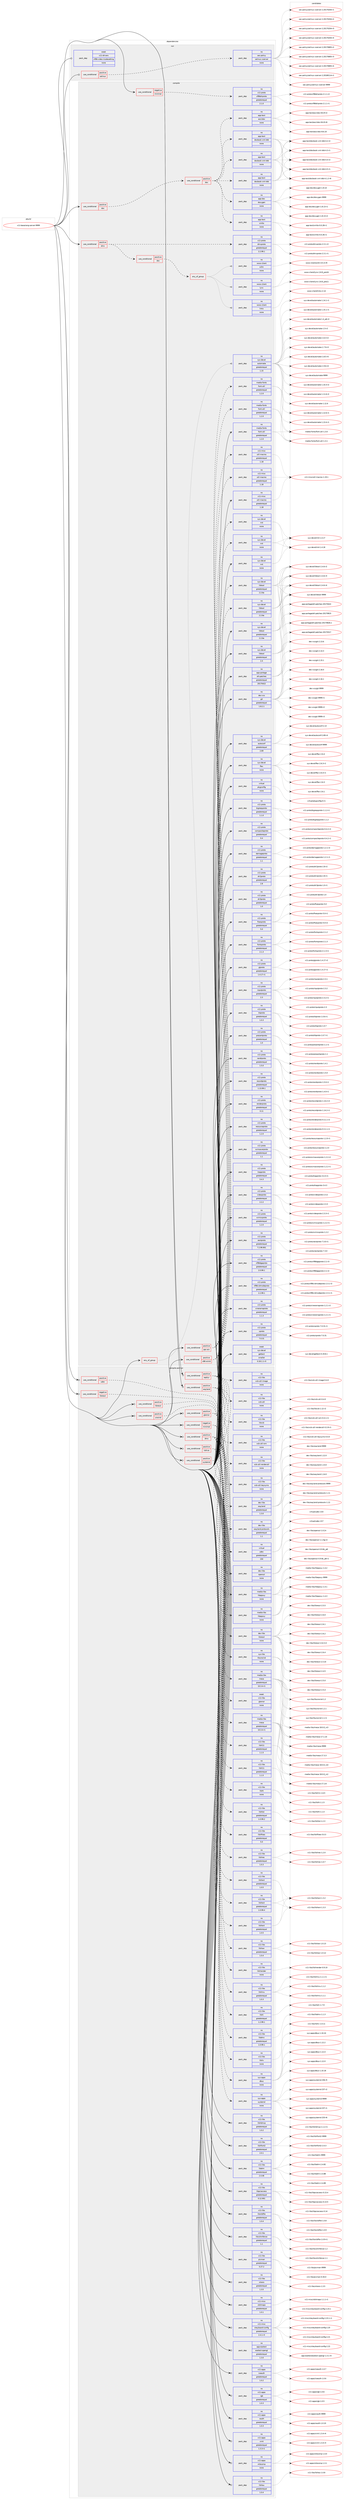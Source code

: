 digraph prolog {

# *************
# Graph options
# *************

newrank=true;
concentrate=true;
compound=true;
graph [rankdir=LR,fontname=Helvetica,fontsize=10,ranksep=1.5];#, ranksep=2.5, nodesep=0.2];
edge  [arrowhead=vee];
node  [fontname=Helvetica,fontsize=10];

# **********
# The ebuild
# **********

subgraph cluster_leftcol {
color=gray;
rank=same;
label=<<i>ebuild</i>>;
id [label="x11-base/xorg-server-9999", color=red, width=4, href="../x11-base/xorg-server-9999.svg"];
}

# ****************
# The dependencies
# ****************

subgraph cluster_midcol {
color=gray;
label=<<i>dependencies</i>>;
subgraph cluster_compile {
fillcolor="#eeeeee";
style=filled;
label=<<i>compile</i>>;
subgraph any67 {
dependency7225 [label=<<TABLE BORDER="0" CELLBORDER="1" CELLSPACING="0" CELLPADDING="4"><TR><TD CELLPADDING="10">any_of_group</TD></TR></TABLE>>, shape=none, color=red];subgraph pack6327 {
dependency7226 [label=<<TABLE BORDER="0" CELLBORDER="1" CELLSPACING="0" CELLPADDING="4" WIDTH="220"><TR><TD ROWSPAN="6" CELLPADDING="30">pack_dep</TD></TR><TR><TD WIDTH="110">no</TD></TR><TR><TD>sys-devel</TD></TR><TR><TD>automake</TD></TR><TR><TD>greaterequal</TD></TR><TR><TD>1.15</TD></TR></TABLE>>, shape=none, color=blue];
}
dependency7225:e -> dependency7226:w [weight=20,style="dotted",arrowhead="oinv"];
}
id:e -> dependency7225:w [weight=20,style="solid",arrowhead="vee"];
subgraph cond830 {
dependency7227 [label=<<TABLE BORDER="0" CELLBORDER="1" CELLSPACING="0" CELLPADDING="4"><TR><TD ROWSPAN="3" CELLPADDING="10">use_conditional</TD></TR><TR><TD>negative</TD></TR><TR><TD>minimal</TD></TR></TABLE>>, shape=none, color=red];
subgraph pack6328 {
dependency7228 [label=<<TABLE BORDER="0" CELLBORDER="1" CELLSPACING="0" CELLPADDING="4" WIDTH="220"><TR><TD ROWSPAN="6" CELLPADDING="30">pack_dep</TD></TR><TR><TD WIDTH="110">no</TD></TR><TR><TD>x11-proto</TD></TR><TR><TD>xf86driproto</TD></TR><TR><TD>greaterequal</TD></TR><TR><TD>2.1.0</TD></TR></TABLE>>, shape=none, color=blue];
}
dependency7227:e -> dependency7228:w [weight=20,style="dashed",arrowhead="vee"];
}
id:e -> dependency7227:w [weight=20,style="solid",arrowhead="vee"];
subgraph cond831 {
dependency7229 [label=<<TABLE BORDER="0" CELLBORDER="1" CELLSPACING="0" CELLPADDING="4"><TR><TD ROWSPAN="3" CELLPADDING="10">use_conditional</TD></TR><TR><TD>positive</TD></TR><TR><TD>dmx</TD></TR></TABLE>>, shape=none, color=red];
subgraph pack6329 {
dependency7230 [label=<<TABLE BORDER="0" CELLBORDER="1" CELLSPACING="0" CELLPADDING="4" WIDTH="220"><TR><TD ROWSPAN="6" CELLPADDING="30">pack_dep</TD></TR><TR><TD WIDTH="110">no</TD></TR><TR><TD>x11-proto</TD></TR><TR><TD>dmxproto</TD></TR><TR><TD>greaterequal</TD></TR><TR><TD>2.2.99.1</TD></TR></TABLE>>, shape=none, color=blue];
}
dependency7229:e -> dependency7230:w [weight=20,style="dashed",arrowhead="vee"];
subgraph cond832 {
dependency7231 [label=<<TABLE BORDER="0" CELLBORDER="1" CELLSPACING="0" CELLPADDING="4"><TR><TD ROWSPAN="3" CELLPADDING="10">use_conditional</TD></TR><TR><TD>positive</TD></TR><TR><TD>doc</TD></TR></TABLE>>, shape=none, color=red];
subgraph any68 {
dependency7232 [label=<<TABLE BORDER="0" CELLBORDER="1" CELLSPACING="0" CELLPADDING="4"><TR><TD CELLPADDING="10">any_of_group</TD></TR></TABLE>>, shape=none, color=red];subgraph pack6330 {
dependency7233 [label=<<TABLE BORDER="0" CELLBORDER="1" CELLSPACING="0" CELLPADDING="4" WIDTH="220"><TR><TD ROWSPAN="6" CELLPADDING="30">pack_dep</TD></TR><TR><TD WIDTH="110">no</TD></TR><TR><TD>www-client</TD></TR><TR><TD>links</TD></TR><TR><TD>none</TD></TR><TR><TD></TD></TR></TABLE>>, shape=none, color=blue];
}
dependency7232:e -> dependency7233:w [weight=20,style="dotted",arrowhead="oinv"];
subgraph pack6331 {
dependency7234 [label=<<TABLE BORDER="0" CELLBORDER="1" CELLSPACING="0" CELLPADDING="4" WIDTH="220"><TR><TD ROWSPAN="6" CELLPADDING="30">pack_dep</TD></TR><TR><TD WIDTH="110">no</TD></TR><TR><TD>www-client</TD></TR><TR><TD>lynx</TD></TR><TR><TD>none</TD></TR><TR><TD></TD></TR></TABLE>>, shape=none, color=blue];
}
dependency7232:e -> dependency7234:w [weight=20,style="dotted",arrowhead="oinv"];
subgraph pack6332 {
dependency7235 [label=<<TABLE BORDER="0" CELLBORDER="1" CELLSPACING="0" CELLPADDING="4" WIDTH="220"><TR><TD ROWSPAN="6" CELLPADDING="30">pack_dep</TD></TR><TR><TD WIDTH="110">no</TD></TR><TR><TD>www-client</TD></TR><TR><TD>w3m</TD></TR><TR><TD>none</TD></TR><TR><TD></TD></TR></TABLE>>, shape=none, color=blue];
}
dependency7232:e -> dependency7235:w [weight=20,style="dotted",arrowhead="oinv"];
}
dependency7231:e -> dependency7232:w [weight=20,style="dashed",arrowhead="vee"];
}
dependency7229:e -> dependency7231:w [weight=20,style="dashed",arrowhead="vee"];
}
id:e -> dependency7229:w [weight=20,style="solid",arrowhead="vee"];
subgraph cond833 {
dependency7236 [label=<<TABLE BORDER="0" CELLBORDER="1" CELLSPACING="0" CELLPADDING="4"><TR><TD ROWSPAN="3" CELLPADDING="10">use_conditional</TD></TR><TR><TD>positive</TD></TR><TR><TD>doc</TD></TR></TABLE>>, shape=none, color=red];
subgraph cond834 {
dependency7237 [label=<<TABLE BORDER="0" CELLBORDER="1" CELLSPACING="0" CELLPADDING="4"><TR><TD ROWSPAN="3" CELLPADDING="10">use_conditional</TD></TR><TR><TD>positive</TD></TR><TR><TD>doc</TD></TR></TABLE>>, shape=none, color=red];
subgraph pack6333 {
dependency7238 [label=<<TABLE BORDER="0" CELLBORDER="1" CELLSPACING="0" CELLPADDING="4" WIDTH="220"><TR><TD ROWSPAN="6" CELLPADDING="30">pack_dep</TD></TR><TR><TD WIDTH="110">no</TD></TR><TR><TD>app-text</TD></TR><TR><TD>asciidoc</TD></TR><TR><TD>none</TD></TR><TR><TD></TD></TR></TABLE>>, shape=none, color=blue];
}
dependency7237:e -> dependency7238:w [weight=20,style="dashed",arrowhead="vee"];
subgraph pack6334 {
dependency7239 [label=<<TABLE BORDER="0" CELLBORDER="1" CELLSPACING="0" CELLPADDING="4" WIDTH="220"><TR><TD ROWSPAN="6" CELLPADDING="30">pack_dep</TD></TR><TR><TD WIDTH="110">no</TD></TR><TR><TD>app-text</TD></TR><TR><TD>xmlto</TD></TR><TR><TD>none</TD></TR><TR><TD></TD></TR></TABLE>>, shape=none, color=blue];
}
dependency7237:e -> dependency7239:w [weight=20,style="dashed",arrowhead="vee"];
subgraph pack6335 {
dependency7240 [label=<<TABLE BORDER="0" CELLBORDER="1" CELLSPACING="0" CELLPADDING="4" WIDTH="220"><TR><TD ROWSPAN="6" CELLPADDING="30">pack_dep</TD></TR><TR><TD WIDTH="110">no</TD></TR><TR><TD>app-doc</TD></TR><TR><TD>doxygen</TD></TR><TR><TD>none</TD></TR><TR><TD></TD></TR></TABLE>>, shape=none, color=blue];
}
dependency7237:e -> dependency7240:w [weight=20,style="dashed",arrowhead="vee"];
subgraph pack6336 {
dependency7241 [label=<<TABLE BORDER="0" CELLBORDER="1" CELLSPACING="0" CELLPADDING="4" WIDTH="220"><TR><TD ROWSPAN="6" CELLPADDING="30">pack_dep</TD></TR><TR><TD WIDTH="110">no</TD></TR><TR><TD>app-text</TD></TR><TR><TD>docbook-xml-dtd</TD></TR><TR><TD>none</TD></TR><TR><TD></TD></TR></TABLE>>, shape=none, color=blue];
}
dependency7237:e -> dependency7241:w [weight=20,style="dashed",arrowhead="vee"];
subgraph pack6337 {
dependency7242 [label=<<TABLE BORDER="0" CELLBORDER="1" CELLSPACING="0" CELLPADDING="4" WIDTH="220"><TR><TD ROWSPAN="6" CELLPADDING="30">pack_dep</TD></TR><TR><TD WIDTH="110">no</TD></TR><TR><TD>app-text</TD></TR><TR><TD>docbook-xml-dtd</TD></TR><TR><TD>none</TD></TR><TR><TD></TD></TR></TABLE>>, shape=none, color=blue];
}
dependency7237:e -> dependency7242:w [weight=20,style="dashed",arrowhead="vee"];
subgraph pack6338 {
dependency7243 [label=<<TABLE BORDER="0" CELLBORDER="1" CELLSPACING="0" CELLPADDING="4" WIDTH="220"><TR><TD ROWSPAN="6" CELLPADDING="30">pack_dep</TD></TR><TR><TD WIDTH="110">no</TD></TR><TR><TD>app-text</TD></TR><TR><TD>docbook-xml-dtd</TD></TR><TR><TD>none</TD></TR><TR><TD></TD></TR></TABLE>>, shape=none, color=blue];
}
dependency7237:e -> dependency7243:w [weight=20,style="dashed",arrowhead="vee"];
}
dependency7236:e -> dependency7237:w [weight=20,style="dashed",arrowhead="vee"];
}
id:e -> dependency7236:w [weight=20,style="solid",arrowhead="vee"];
subgraph cond835 {
dependency7244 [label=<<TABLE BORDER="0" CELLBORDER="1" CELLSPACING="0" CELLPADDING="4"><TR><TD ROWSPAN="3" CELLPADDING="10">use_conditional</TD></TR><TR><TD>positive</TD></TR><TR><TD>ppc-aix</TD></TR></TABLE>>, shape=none, color=red];
subgraph pack6339 {
dependency7245 [label=<<TABLE BORDER="0" CELLBORDER="1" CELLSPACING="0" CELLPADDING="4" WIDTH="220"><TR><TD ROWSPAN="6" CELLPADDING="30">pack_dep</TD></TR><TR><TD WIDTH="110">no</TD></TR><TR><TD>sys-devel</TD></TR><TR><TD>libtool</TD></TR><TR><TD>greaterequal</TD></TR><TR><TD>2.2.6a</TD></TR></TABLE>>, shape=none, color=blue];
}
dependency7244:e -> dependency7245:w [weight=20,style="dashed",arrowhead="vee"];
subgraph pack6340 {
dependency7246 [label=<<TABLE BORDER="0" CELLBORDER="1" CELLSPACING="0" CELLPADDING="4" WIDTH="220"><TR><TD ROWSPAN="6" CELLPADDING="30">pack_dep</TD></TR><TR><TD WIDTH="110">no</TD></TR><TR><TD>sys-devel</TD></TR><TR><TD>m4</TD></TR><TR><TD>none</TD></TR><TR><TD></TD></TR></TABLE>>, shape=none, color=blue];
}
dependency7244:e -> dependency7246:w [weight=20,style="dashed",arrowhead="vee"];
subgraph pack6341 {
dependency7247 [label=<<TABLE BORDER="0" CELLBORDER="1" CELLSPACING="0" CELLPADDING="4" WIDTH="220"><TR><TD ROWSPAN="6" CELLPADDING="30">pack_dep</TD></TR><TR><TD WIDTH="110">no</TD></TR><TR><TD>x11-misc</TD></TR><TR><TD>util-macros</TD></TR><TR><TD>greaterequal</TD></TR><TR><TD>1.18</TD></TR></TABLE>>, shape=none, color=blue];
}
dependency7244:e -> dependency7247:w [weight=20,style="dashed",arrowhead="vee"];
subgraph pack6342 {
dependency7248 [label=<<TABLE BORDER="0" CELLBORDER="1" CELLSPACING="0" CELLPADDING="4" WIDTH="220"><TR><TD ROWSPAN="6" CELLPADDING="30">pack_dep</TD></TR><TR><TD WIDTH="110">no</TD></TR><TR><TD>media-fonts</TD></TR><TR><TD>font-util</TD></TR><TR><TD>greaterequal</TD></TR><TR><TD>1.2.0</TD></TR></TABLE>>, shape=none, color=blue];
}
dependency7244:e -> dependency7248:w [weight=20,style="dashed",arrowhead="vee"];
}
id:e -> dependency7244:w [weight=20,style="solid",arrowhead="vee"];
subgraph cond836 {
dependency7249 [label=<<TABLE BORDER="0" CELLBORDER="1" CELLSPACING="0" CELLPADDING="4"><TR><TD ROWSPAN="3" CELLPADDING="10">use_conditional</TD></TR><TR><TD>positive</TD></TR><TR><TD>x86-winnt</TD></TR></TABLE>>, shape=none, color=red];
subgraph pack6343 {
dependency7250 [label=<<TABLE BORDER="0" CELLBORDER="1" CELLSPACING="0" CELLPADDING="4" WIDTH="220"><TR><TD ROWSPAN="6" CELLPADDING="30">pack_dep</TD></TR><TR><TD WIDTH="110">no</TD></TR><TR><TD>sys-devel</TD></TR><TR><TD>libtool</TD></TR><TR><TD>greaterequal</TD></TR><TR><TD>2.2.6a</TD></TR></TABLE>>, shape=none, color=blue];
}
dependency7249:e -> dependency7250:w [weight=20,style="dashed",arrowhead="vee"];
subgraph pack6344 {
dependency7251 [label=<<TABLE BORDER="0" CELLBORDER="1" CELLSPACING="0" CELLPADDING="4" WIDTH="220"><TR><TD ROWSPAN="6" CELLPADDING="30">pack_dep</TD></TR><TR><TD WIDTH="110">no</TD></TR><TR><TD>sys-devel</TD></TR><TR><TD>m4</TD></TR><TR><TD>none</TD></TR><TR><TD></TD></TR></TABLE>>, shape=none, color=blue];
}
dependency7249:e -> dependency7251:w [weight=20,style="dashed",arrowhead="vee"];
subgraph pack6345 {
dependency7252 [label=<<TABLE BORDER="0" CELLBORDER="1" CELLSPACING="0" CELLPADDING="4" WIDTH="220"><TR><TD ROWSPAN="6" CELLPADDING="30">pack_dep</TD></TR><TR><TD WIDTH="110">no</TD></TR><TR><TD>x11-misc</TD></TR><TR><TD>util-macros</TD></TR><TR><TD>greaterequal</TD></TR><TR><TD>1.18</TD></TR></TABLE>>, shape=none, color=blue];
}
dependency7249:e -> dependency7252:w [weight=20,style="dashed",arrowhead="vee"];
subgraph pack6346 {
dependency7253 [label=<<TABLE BORDER="0" CELLBORDER="1" CELLSPACING="0" CELLPADDING="4" WIDTH="220"><TR><TD ROWSPAN="6" CELLPADDING="30">pack_dep</TD></TR><TR><TD WIDTH="110">no</TD></TR><TR><TD>media-fonts</TD></TR><TR><TD>font-util</TD></TR><TR><TD>greaterequal</TD></TR><TR><TD>1.2.0</TD></TR></TABLE>>, shape=none, color=blue];
}
dependency7249:e -> dependency7253:w [weight=20,style="dashed",arrowhead="vee"];
}
id:e -> dependency7249:w [weight=20,style="solid",arrowhead="vee"];
subgraph pack6347 {
dependency7254 [label=<<TABLE BORDER="0" CELLBORDER="1" CELLSPACING="0" CELLPADDING="4" WIDTH="220"><TR><TD ROWSPAN="6" CELLPADDING="30">pack_dep</TD></TR><TR><TD WIDTH="110">no</TD></TR><TR><TD>app-portage</TD></TR><TR><TD>elt-patches</TD></TR><TR><TD>greaterequal</TD></TR><TR><TD>20170422</TD></TR></TABLE>>, shape=none, color=blue];
}
id:e -> dependency7254:w [weight=20,style="solid",arrowhead="vee"];
subgraph pack6348 {
dependency7255 [label=<<TABLE BORDER="0" CELLBORDER="1" CELLSPACING="0" CELLPADDING="4" WIDTH="220"><TR><TD ROWSPAN="6" CELLPADDING="30">pack_dep</TD></TR><TR><TD WIDTH="110">no</TD></TR><TR><TD>dev-vcs</TD></TR><TR><TD>git</TD></TR><TR><TD>greaterequal</TD></TR><TR><TD>1.8.2.1</TD></TR></TABLE>>, shape=none, color=blue];
}
id:e -> dependency7255:w [weight=20,style="solid",arrowhead="vee"];
subgraph pack6349 {
dependency7256 [label=<<TABLE BORDER="0" CELLBORDER="1" CELLSPACING="0" CELLPADDING="4" WIDTH="220"><TR><TD ROWSPAN="6" CELLPADDING="30">pack_dep</TD></TR><TR><TD WIDTH="110">no</TD></TR><TR><TD>media-fonts</TD></TR><TR><TD>font-util</TD></TR><TR><TD>greaterequal</TD></TR><TR><TD>1.2.0</TD></TR></TABLE>>, shape=none, color=blue];
}
id:e -> dependency7256:w [weight=20,style="solid",arrowhead="vee"];
subgraph pack6350 {
dependency7257 [label=<<TABLE BORDER="0" CELLBORDER="1" CELLSPACING="0" CELLPADDING="4" WIDTH="220"><TR><TD ROWSPAN="6" CELLPADDING="30">pack_dep</TD></TR><TR><TD WIDTH="110">no</TD></TR><TR><TD>sys-devel</TD></TR><TR><TD>autoconf</TD></TR><TR><TD>greaterequal</TD></TR><TR><TD>2.69</TD></TR></TABLE>>, shape=none, color=blue];
}
id:e -> dependency7257:w [weight=20,style="solid",arrowhead="vee"];
subgraph pack6351 {
dependency7258 [label=<<TABLE BORDER="0" CELLBORDER="1" CELLSPACING="0" CELLPADDING="4" WIDTH="220"><TR><TD ROWSPAN="6" CELLPADDING="30">pack_dep</TD></TR><TR><TD WIDTH="110">no</TD></TR><TR><TD>sys-devel</TD></TR><TR><TD>flex</TD></TR><TR><TD>none</TD></TR><TR><TD></TD></TR></TABLE>>, shape=none, color=blue];
}
id:e -> dependency7258:w [weight=20,style="solid",arrowhead="vee"];
subgraph pack6352 {
dependency7259 [label=<<TABLE BORDER="0" CELLBORDER="1" CELLSPACING="0" CELLPADDING="4" WIDTH="220"><TR><TD ROWSPAN="6" CELLPADDING="30">pack_dep</TD></TR><TR><TD WIDTH="110">no</TD></TR><TR><TD>sys-devel</TD></TR><TR><TD>libtool</TD></TR><TR><TD>greaterequal</TD></TR><TR><TD>2.2.6a</TD></TR></TABLE>>, shape=none, color=blue];
}
id:e -> dependency7259:w [weight=20,style="solid",arrowhead="vee"];
subgraph pack6353 {
dependency7260 [label=<<TABLE BORDER="0" CELLBORDER="1" CELLSPACING="0" CELLPADDING="4" WIDTH="220"><TR><TD ROWSPAN="6" CELLPADDING="30">pack_dep</TD></TR><TR><TD WIDTH="110">no</TD></TR><TR><TD>sys-devel</TD></TR><TR><TD>libtool</TD></TR><TR><TD>greaterequal</TD></TR><TR><TD>2.4</TD></TR></TABLE>>, shape=none, color=blue];
}
id:e -> dependency7260:w [weight=20,style="solid",arrowhead="vee"];
subgraph pack6354 {
dependency7261 [label=<<TABLE BORDER="0" CELLBORDER="1" CELLSPACING="0" CELLPADDING="4" WIDTH="220"><TR><TD ROWSPAN="6" CELLPADDING="30">pack_dep</TD></TR><TR><TD WIDTH="110">no</TD></TR><TR><TD>sys-devel</TD></TR><TR><TD>m4</TD></TR><TR><TD>none</TD></TR><TR><TD></TD></TR></TABLE>>, shape=none, color=blue];
}
id:e -> dependency7261:w [weight=20,style="solid",arrowhead="vee"];
subgraph pack6355 {
dependency7262 [label=<<TABLE BORDER="0" CELLBORDER="1" CELLSPACING="0" CELLPADDING="4" WIDTH="220"><TR><TD ROWSPAN="6" CELLPADDING="30">pack_dep</TD></TR><TR><TD WIDTH="110">no</TD></TR><TR><TD>virtual</TD></TR><TR><TD>pkgconfig</TD></TR><TR><TD>none</TD></TR><TR><TD></TD></TR></TABLE>>, shape=none, color=blue];
}
id:e -> dependency7262:w [weight=20,style="solid",arrowhead="vee"];
subgraph pack6356 {
dependency7263 [label=<<TABLE BORDER="0" CELLBORDER="1" CELLSPACING="0" CELLPADDING="4" WIDTH="220"><TR><TD ROWSPAN="6" CELLPADDING="30">pack_dep</TD></TR><TR><TD WIDTH="110">no</TD></TR><TR><TD>x11-misc</TD></TR><TR><TD>util-macros</TD></TR><TR><TD>greaterequal</TD></TR><TR><TD>1.18</TD></TR></TABLE>>, shape=none, color=blue];
}
id:e -> dependency7263:w [weight=20,style="solid",arrowhead="vee"];
subgraph pack6357 {
dependency7264 [label=<<TABLE BORDER="0" CELLBORDER="1" CELLSPACING="0" CELLPADDING="4" WIDTH="220"><TR><TD ROWSPAN="6" CELLPADDING="30">pack_dep</TD></TR><TR><TD WIDTH="110">no</TD></TR><TR><TD>x11-proto</TD></TR><TR><TD>bigreqsproto</TD></TR><TR><TD>greaterequal</TD></TR><TR><TD>1.1.0</TD></TR></TABLE>>, shape=none, color=blue];
}
id:e -> dependency7264:w [weight=20,style="solid",arrowhead="vee"];
subgraph pack6358 {
dependency7265 [label=<<TABLE BORDER="0" CELLBORDER="1" CELLSPACING="0" CELLPADDING="4" WIDTH="220"><TR><TD ROWSPAN="6" CELLPADDING="30">pack_dep</TD></TR><TR><TD WIDTH="110">no</TD></TR><TR><TD>x11-proto</TD></TR><TR><TD>compositeproto</TD></TR><TR><TD>greaterequal</TD></TR><TR><TD>0.4</TD></TR></TABLE>>, shape=none, color=blue];
}
id:e -> dependency7265:w [weight=20,style="solid",arrowhead="vee"];
subgraph pack6359 {
dependency7266 [label=<<TABLE BORDER="0" CELLBORDER="1" CELLSPACING="0" CELLPADDING="4" WIDTH="220"><TR><TD ROWSPAN="6" CELLPADDING="30">pack_dep</TD></TR><TR><TD WIDTH="110">no</TD></TR><TR><TD>x11-proto</TD></TR><TR><TD>damageproto</TD></TR><TR><TD>greaterequal</TD></TR><TR><TD>1.1</TD></TR></TABLE>>, shape=none, color=blue];
}
id:e -> dependency7266:w [weight=20,style="solid",arrowhead="vee"];
subgraph pack6360 {
dependency7267 [label=<<TABLE BORDER="0" CELLBORDER="1" CELLSPACING="0" CELLPADDING="4" WIDTH="220"><TR><TD ROWSPAN="6" CELLPADDING="30">pack_dep</TD></TR><TR><TD WIDTH="110">no</TD></TR><TR><TD>x11-proto</TD></TR><TR><TD>dri2proto</TD></TR><TR><TD>greaterequal</TD></TR><TR><TD>2.8</TD></TR></TABLE>>, shape=none, color=blue];
}
id:e -> dependency7267:w [weight=20,style="solid",arrowhead="vee"];
subgraph pack6361 {
dependency7268 [label=<<TABLE BORDER="0" CELLBORDER="1" CELLSPACING="0" CELLPADDING="4" WIDTH="220"><TR><TD ROWSPAN="6" CELLPADDING="30">pack_dep</TD></TR><TR><TD WIDTH="110">no</TD></TR><TR><TD>x11-proto</TD></TR><TR><TD>dri3proto</TD></TR><TR><TD>greaterequal</TD></TR><TR><TD>1.0</TD></TR></TABLE>>, shape=none, color=blue];
}
id:e -> dependency7268:w [weight=20,style="solid",arrowhead="vee"];
subgraph pack6362 {
dependency7269 [label=<<TABLE BORDER="0" CELLBORDER="1" CELLSPACING="0" CELLPADDING="4" WIDTH="220"><TR><TD ROWSPAN="6" CELLPADDING="30">pack_dep</TD></TR><TR><TD WIDTH="110">no</TD></TR><TR><TD>x11-proto</TD></TR><TR><TD>fixesproto</TD></TR><TR><TD>greaterequal</TD></TR><TR><TD>5.0</TD></TR></TABLE>>, shape=none, color=blue];
}
id:e -> dependency7269:w [weight=20,style="solid",arrowhead="vee"];
subgraph pack6363 {
dependency7270 [label=<<TABLE BORDER="0" CELLBORDER="1" CELLSPACING="0" CELLPADDING="4" WIDTH="220"><TR><TD ROWSPAN="6" CELLPADDING="30">pack_dep</TD></TR><TR><TD WIDTH="110">no</TD></TR><TR><TD>x11-proto</TD></TR><TR><TD>fontsproto</TD></TR><TR><TD>greaterequal</TD></TR><TR><TD>2.1.3</TD></TR></TABLE>>, shape=none, color=blue];
}
id:e -> dependency7270:w [weight=20,style="solid",arrowhead="vee"];
subgraph pack6364 {
dependency7271 [label=<<TABLE BORDER="0" CELLBORDER="1" CELLSPACING="0" CELLPADDING="4" WIDTH="220"><TR><TD ROWSPAN="6" CELLPADDING="30">pack_dep</TD></TR><TR><TD WIDTH="110">no</TD></TR><TR><TD>x11-proto</TD></TR><TR><TD>glproto</TD></TR><TR><TD>greaterequal</TD></TR><TR><TD>1.4.17-r1</TD></TR></TABLE>>, shape=none, color=blue];
}
id:e -> dependency7271:w [weight=20,style="solid",arrowhead="vee"];
subgraph pack6365 {
dependency7272 [label=<<TABLE BORDER="0" CELLBORDER="1" CELLSPACING="0" CELLPADDING="4" WIDTH="220"><TR><TD ROWSPAN="6" CELLPADDING="30">pack_dep</TD></TR><TR><TD WIDTH="110">no</TD></TR><TR><TD>x11-proto</TD></TR><TR><TD>inputproto</TD></TR><TR><TD>greaterequal</TD></TR><TR><TD>2.3</TD></TR></TABLE>>, shape=none, color=blue];
}
id:e -> dependency7272:w [weight=20,style="solid",arrowhead="vee"];
subgraph pack6366 {
dependency7273 [label=<<TABLE BORDER="0" CELLBORDER="1" CELLSPACING="0" CELLPADDING="4" WIDTH="220"><TR><TD ROWSPAN="6" CELLPADDING="30">pack_dep</TD></TR><TR><TD WIDTH="110">no</TD></TR><TR><TD>x11-proto</TD></TR><TR><TD>kbproto</TD></TR><TR><TD>greaterequal</TD></TR><TR><TD>1.0.3</TD></TR></TABLE>>, shape=none, color=blue];
}
id:e -> dependency7273:w [weight=20,style="solid",arrowhead="vee"];
subgraph pack6367 {
dependency7274 [label=<<TABLE BORDER="0" CELLBORDER="1" CELLSPACING="0" CELLPADDING="4" WIDTH="220"><TR><TD ROWSPAN="6" CELLPADDING="30">pack_dep</TD></TR><TR><TD WIDTH="110">no</TD></TR><TR><TD>x11-proto</TD></TR><TR><TD>presentproto</TD></TR><TR><TD>greaterequal</TD></TR><TR><TD>1.0</TD></TR></TABLE>>, shape=none, color=blue];
}
id:e -> dependency7274:w [weight=20,style="solid",arrowhead="vee"];
subgraph pack6368 {
dependency7275 [label=<<TABLE BORDER="0" CELLBORDER="1" CELLSPACING="0" CELLPADDING="4" WIDTH="220"><TR><TD ROWSPAN="6" CELLPADDING="30">pack_dep</TD></TR><TR><TD WIDTH="110">no</TD></TR><TR><TD>x11-proto</TD></TR><TR><TD>randrproto</TD></TR><TR><TD>greaterequal</TD></TR><TR><TD>1.5.0</TD></TR></TABLE>>, shape=none, color=blue];
}
id:e -> dependency7275:w [weight=20,style="solid",arrowhead="vee"];
subgraph pack6369 {
dependency7276 [label=<<TABLE BORDER="0" CELLBORDER="1" CELLSPACING="0" CELLPADDING="4" WIDTH="220"><TR><TD ROWSPAN="6" CELLPADDING="30">pack_dep</TD></TR><TR><TD WIDTH="110">no</TD></TR><TR><TD>x11-proto</TD></TR><TR><TD>recordproto</TD></TR><TR><TD>greaterequal</TD></TR><TR><TD>1.13.99.1</TD></TR></TABLE>>, shape=none, color=blue];
}
id:e -> dependency7276:w [weight=20,style="solid",arrowhead="vee"];
subgraph pack6370 {
dependency7277 [label=<<TABLE BORDER="0" CELLBORDER="1" CELLSPACING="0" CELLPADDING="4" WIDTH="220"><TR><TD ROWSPAN="6" CELLPADDING="30">pack_dep</TD></TR><TR><TD WIDTH="110">no</TD></TR><TR><TD>x11-proto</TD></TR><TR><TD>renderproto</TD></TR><TR><TD>greaterequal</TD></TR><TR><TD>0.11</TD></TR></TABLE>>, shape=none, color=blue];
}
id:e -> dependency7277:w [weight=20,style="solid",arrowhead="vee"];
subgraph pack6371 {
dependency7278 [label=<<TABLE BORDER="0" CELLBORDER="1" CELLSPACING="0" CELLPADDING="4" WIDTH="220"><TR><TD ROWSPAN="6" CELLPADDING="30">pack_dep</TD></TR><TR><TD WIDTH="110">no</TD></TR><TR><TD>x11-proto</TD></TR><TR><TD>resourceproto</TD></TR><TR><TD>greaterequal</TD></TR><TR><TD>1.2.0</TD></TR></TABLE>>, shape=none, color=blue];
}
id:e -> dependency7278:w [weight=20,style="solid",arrowhead="vee"];
subgraph pack6372 {
dependency7279 [label=<<TABLE BORDER="0" CELLBORDER="1" CELLSPACING="0" CELLPADDING="4" WIDTH="220"><TR><TD ROWSPAN="6" CELLPADDING="30">pack_dep</TD></TR><TR><TD WIDTH="110">no</TD></TR><TR><TD>x11-proto</TD></TR><TR><TD>scrnsaverproto</TD></TR><TR><TD>greaterequal</TD></TR><TR><TD>1.1</TD></TR></TABLE>>, shape=none, color=blue];
}
id:e -> dependency7279:w [weight=20,style="solid",arrowhead="vee"];
subgraph pack6373 {
dependency7280 [label=<<TABLE BORDER="0" CELLBORDER="1" CELLSPACING="0" CELLPADDING="4" WIDTH="220"><TR><TD ROWSPAN="6" CELLPADDING="30">pack_dep</TD></TR><TR><TD WIDTH="110">no</TD></TR><TR><TD>x11-proto</TD></TR><TR><TD>trapproto</TD></TR><TR><TD>greaterequal</TD></TR><TR><TD>3.4.3</TD></TR></TABLE>>, shape=none, color=blue];
}
id:e -> dependency7280:w [weight=20,style="solid",arrowhead="vee"];
subgraph pack6374 {
dependency7281 [label=<<TABLE BORDER="0" CELLBORDER="1" CELLSPACING="0" CELLPADDING="4" WIDTH="220"><TR><TD ROWSPAN="6" CELLPADDING="30">pack_dep</TD></TR><TR><TD WIDTH="110">no</TD></TR><TR><TD>x11-proto</TD></TR><TR><TD>videoproto</TD></TR><TR><TD>greaterequal</TD></TR><TR><TD>2.2.2</TD></TR></TABLE>>, shape=none, color=blue];
}
id:e -> dependency7281:w [weight=20,style="solid",arrowhead="vee"];
subgraph pack6375 {
dependency7282 [label=<<TABLE BORDER="0" CELLBORDER="1" CELLSPACING="0" CELLPADDING="4" WIDTH="220"><TR><TD ROWSPAN="6" CELLPADDING="30">pack_dep</TD></TR><TR><TD WIDTH="110">no</TD></TR><TR><TD>x11-proto</TD></TR><TR><TD>xcmiscproto</TD></TR><TR><TD>greaterequal</TD></TR><TR><TD>1.2.0</TD></TR></TABLE>>, shape=none, color=blue];
}
id:e -> dependency7282:w [weight=20,style="solid",arrowhead="vee"];
subgraph pack6376 {
dependency7283 [label=<<TABLE BORDER="0" CELLBORDER="1" CELLSPACING="0" CELLPADDING="4" WIDTH="220"><TR><TD ROWSPAN="6" CELLPADDING="30">pack_dep</TD></TR><TR><TD WIDTH="110">no</TD></TR><TR><TD>x11-proto</TD></TR><TR><TD>xextproto</TD></TR><TR><TD>greaterequal</TD></TR><TR><TD>7.2.99.901</TD></TR></TABLE>>, shape=none, color=blue];
}
id:e -> dependency7283:w [weight=20,style="solid",arrowhead="vee"];
subgraph pack6377 {
dependency7284 [label=<<TABLE BORDER="0" CELLBORDER="1" CELLSPACING="0" CELLPADDING="4" WIDTH="220"><TR><TD ROWSPAN="6" CELLPADDING="30">pack_dep</TD></TR><TR><TD WIDTH="110">no</TD></TR><TR><TD>x11-proto</TD></TR><TR><TD>xf86dgaproto</TD></TR><TR><TD>greaterequal</TD></TR><TR><TD>2.0.99.1</TD></TR></TABLE>>, shape=none, color=blue];
}
id:e -> dependency7284:w [weight=20,style="solid",arrowhead="vee"];
subgraph pack6378 {
dependency7285 [label=<<TABLE BORDER="0" CELLBORDER="1" CELLSPACING="0" CELLPADDING="4" WIDTH="220"><TR><TD ROWSPAN="6" CELLPADDING="30">pack_dep</TD></TR><TR><TD WIDTH="110">no</TD></TR><TR><TD>x11-proto</TD></TR><TR><TD>xf86vidmodeproto</TD></TR><TR><TD>greaterequal</TD></TR><TR><TD>2.2.99.1</TD></TR></TABLE>>, shape=none, color=blue];
}
id:e -> dependency7285:w [weight=20,style="solid",arrowhead="vee"];
subgraph pack6379 {
dependency7286 [label=<<TABLE BORDER="0" CELLBORDER="1" CELLSPACING="0" CELLPADDING="4" WIDTH="220"><TR><TD ROWSPAN="6" CELLPADDING="30">pack_dep</TD></TR><TR><TD WIDTH="110">no</TD></TR><TR><TD>x11-proto</TD></TR><TR><TD>xineramaproto</TD></TR><TR><TD>greaterequal</TD></TR><TR><TD>1.1.3</TD></TR></TABLE>>, shape=none, color=blue];
}
id:e -> dependency7286:w [weight=20,style="solid",arrowhead="vee"];
subgraph pack6380 {
dependency7287 [label=<<TABLE BORDER="0" CELLBORDER="1" CELLSPACING="0" CELLPADDING="4" WIDTH="220"><TR><TD ROWSPAN="6" CELLPADDING="30">pack_dep</TD></TR><TR><TD WIDTH="110">no</TD></TR><TR><TD>x11-proto</TD></TR><TR><TD>xproto</TD></TR><TR><TD>greaterequal</TD></TR><TR><TD>7.0.31</TD></TR></TABLE>>, shape=none, color=blue];
}
id:e -> dependency7287:w [weight=20,style="solid",arrowhead="vee"];
subgraph pack6381 {
dependency7288 [label=<<TABLE BORDER="0" CELLBORDER="1" CELLSPACING="0" CELLPADDING="4" WIDTH="220"><TR><TD ROWSPAN="6" CELLPADDING="30">pack_dep</TD></TR><TR><TD WIDTH="110">weak</TD></TR><TR><TD>sys-devel</TD></TR><TR><TD>gettext</TD></TR><TR><TD>smaller</TD></TR><TR><TD>0.18.1.1-r3</TD></TR></TABLE>>, shape=none, color=blue];
}
id:e -> dependency7288:w [weight=20,style="solid",arrowhead="vee"];
}
subgraph cluster_compileandrun {
fillcolor="#eeeeee";
style=filled;
label=<<i>compile and run</i>>;
subgraph cond837 {
dependency7289 [label=<<TABLE BORDER="0" CELLBORDER="1" CELLSPACING="0" CELLPADDING="4"><TR><TD ROWSPAN="3" CELLPADDING="10">use_conditional</TD></TR><TR><TD>negative</TD></TR><TR><TD>libressl</TD></TR></TABLE>>, shape=none, color=red];
subgraph pack6382 {
dependency7290 [label=<<TABLE BORDER="0" CELLBORDER="1" CELLSPACING="0" CELLPADDING="4" WIDTH="220"><TR><TD ROWSPAN="6" CELLPADDING="30">pack_dep</TD></TR><TR><TD WIDTH="110">no</TD></TR><TR><TD>dev-libs</TD></TR><TR><TD>openssl</TD></TR><TR><TD>none</TD></TR><TR><TD></TD></TR></TABLE>>, shape=none, color=blue];
}
dependency7289:e -> dependency7290:w [weight=20,style="dashed",arrowhead="vee"];
}
id:e -> dependency7289:w [weight=20,style="solid",arrowhead="odotvee"];
subgraph cond838 {
dependency7291 [label=<<TABLE BORDER="0" CELLBORDER="1" CELLSPACING="0" CELLPADDING="4"><TR><TD ROWSPAN="3" CELLPADDING="10">use_conditional</TD></TR><TR><TD>negative</TD></TR><TR><TD>minimal</TD></TR></TABLE>>, shape=none, color=red];
subgraph pack6383 {
dependency7292 [label=<<TABLE BORDER="0" CELLBORDER="1" CELLSPACING="0" CELLPADDING="4" WIDTH="220"><TR><TD ROWSPAN="6" CELLPADDING="30">pack_dep</TD></TR><TR><TD WIDTH="110">no</TD></TR><TR><TD>x11-libs</TD></TR><TR><TD>libX11</TD></TR><TR><TD>greaterequal</TD></TR><TR><TD>1.1.5</TD></TR></TABLE>>, shape=none, color=blue];
}
dependency7291:e -> dependency7292:w [weight=20,style="dashed",arrowhead="vee"];
subgraph pack6384 {
dependency7293 [label=<<TABLE BORDER="0" CELLBORDER="1" CELLSPACING="0" CELLPADDING="4" WIDTH="220"><TR><TD ROWSPAN="6" CELLPADDING="30">pack_dep</TD></TR><TR><TD WIDTH="110">no</TD></TR><TR><TD>x11-libs</TD></TR><TR><TD>libXext</TD></TR><TR><TD>greaterequal</TD></TR><TR><TD>1.0.5</TD></TR></TABLE>>, shape=none, color=blue];
}
dependency7291:e -> dependency7293:w [weight=20,style="dashed",arrowhead="vee"];
subgraph pack6385 {
dependency7294 [label=<<TABLE BORDER="0" CELLBORDER="1" CELLSPACING="0" CELLPADDING="4" WIDTH="220"><TR><TD ROWSPAN="6" CELLPADDING="30">pack_dep</TD></TR><TR><TD WIDTH="110">no</TD></TR><TR><TD>media-libs</TD></TR><TR><TD>mesa</TD></TR><TR><TD>greaterequal</TD></TR><TR><TD>10.3.4-r1</TD></TR></TABLE>>, shape=none, color=blue];
}
dependency7291:e -> dependency7294:w [weight=20,style="dashed",arrowhead="vee"];
}
id:e -> dependency7291:w [weight=20,style="solid",arrowhead="odotvee"];
subgraph cond839 {
dependency7295 [label=<<TABLE BORDER="0" CELLBORDER="1" CELLSPACING="0" CELLPADDING="4"><TR><TD ROWSPAN="3" CELLPADDING="10">use_conditional</TD></TR><TR><TD>positive</TD></TR><TR><TD>dmx</TD></TR></TABLE>>, shape=none, color=red];
subgraph pack6386 {
dependency7296 [label=<<TABLE BORDER="0" CELLBORDER="1" CELLSPACING="0" CELLPADDING="4" WIDTH="220"><TR><TD ROWSPAN="6" CELLPADDING="30">pack_dep</TD></TR><TR><TD WIDTH="110">no</TD></TR><TR><TD>x11-libs</TD></TR><TR><TD>libXt</TD></TR><TR><TD>none</TD></TR><TR><TD></TD></TR></TABLE>>, shape=none, color=blue];
}
dependency7295:e -> dependency7296:w [weight=20,style="dashed",arrowhead="vee"];
subgraph pack6387 {
dependency7297 [label=<<TABLE BORDER="0" CELLBORDER="1" CELLSPACING="0" CELLPADDING="4" WIDTH="220"><TR><TD ROWSPAN="6" CELLPADDING="30">pack_dep</TD></TR><TR><TD WIDTH="110">no</TD></TR><TR><TD>x11-libs</TD></TR><TR><TD>libdmx</TD></TR><TR><TD>greaterequal</TD></TR><TR><TD>1.0.99.1</TD></TR></TABLE>>, shape=none, color=blue];
}
dependency7295:e -> dependency7297:w [weight=20,style="dashed",arrowhead="vee"];
subgraph pack6388 {
dependency7298 [label=<<TABLE BORDER="0" CELLBORDER="1" CELLSPACING="0" CELLPADDING="4" WIDTH="220"><TR><TD ROWSPAN="6" CELLPADDING="30">pack_dep</TD></TR><TR><TD WIDTH="110">no</TD></TR><TR><TD>x11-libs</TD></TR><TR><TD>libX11</TD></TR><TR><TD>greaterequal</TD></TR><TR><TD>1.1.5</TD></TR></TABLE>>, shape=none, color=blue];
}
dependency7295:e -> dependency7298:w [weight=20,style="dashed",arrowhead="vee"];
subgraph pack6389 {
dependency7299 [label=<<TABLE BORDER="0" CELLBORDER="1" CELLSPACING="0" CELLPADDING="4" WIDTH="220"><TR><TD ROWSPAN="6" CELLPADDING="30">pack_dep</TD></TR><TR><TD WIDTH="110">no</TD></TR><TR><TD>x11-libs</TD></TR><TR><TD>libXaw</TD></TR><TR><TD>greaterequal</TD></TR><TR><TD>1.0.4</TD></TR></TABLE>>, shape=none, color=blue];
}
dependency7295:e -> dependency7299:w [weight=20,style="dashed",arrowhead="vee"];
subgraph pack6390 {
dependency7300 [label=<<TABLE BORDER="0" CELLBORDER="1" CELLSPACING="0" CELLPADDING="4" WIDTH="220"><TR><TD ROWSPAN="6" CELLPADDING="30">pack_dep</TD></TR><TR><TD WIDTH="110">no</TD></TR><TR><TD>x11-libs</TD></TR><TR><TD>libXext</TD></TR><TR><TD>greaterequal</TD></TR><TR><TD>1.0.99.4</TD></TR></TABLE>>, shape=none, color=blue];
}
dependency7295:e -> dependency7300:w [weight=20,style="dashed",arrowhead="vee"];
subgraph pack6391 {
dependency7301 [label=<<TABLE BORDER="0" CELLBORDER="1" CELLSPACING="0" CELLPADDING="4" WIDTH="220"><TR><TD ROWSPAN="6" CELLPADDING="30">pack_dep</TD></TR><TR><TD WIDTH="110">no</TD></TR><TR><TD>x11-libs</TD></TR><TR><TD>libXfixes</TD></TR><TR><TD>greaterequal</TD></TR><TR><TD>5.0</TD></TR></TABLE>>, shape=none, color=blue];
}
dependency7295:e -> dependency7301:w [weight=20,style="dashed",arrowhead="vee"];
subgraph pack6392 {
dependency7302 [label=<<TABLE BORDER="0" CELLBORDER="1" CELLSPACING="0" CELLPADDING="4" WIDTH="220"><TR><TD ROWSPAN="6" CELLPADDING="30">pack_dep</TD></TR><TR><TD WIDTH="110">no</TD></TR><TR><TD>x11-libs</TD></TR><TR><TD>libXi</TD></TR><TR><TD>greaterequal</TD></TR><TR><TD>1.2.99.1</TD></TR></TABLE>>, shape=none, color=blue];
}
dependency7295:e -> dependency7302:w [weight=20,style="dashed",arrowhead="vee"];
subgraph pack6393 {
dependency7303 [label=<<TABLE BORDER="0" CELLBORDER="1" CELLSPACING="0" CELLPADDING="4" WIDTH="220"><TR><TD ROWSPAN="6" CELLPADDING="30">pack_dep</TD></TR><TR><TD WIDTH="110">no</TD></TR><TR><TD>x11-libs</TD></TR><TR><TD>libXmu</TD></TR><TR><TD>greaterequal</TD></TR><TR><TD>1.0.3</TD></TR></TABLE>>, shape=none, color=blue];
}
dependency7295:e -> dependency7303:w [weight=20,style="dashed",arrowhead="vee"];
subgraph pack6394 {
dependency7304 [label=<<TABLE BORDER="0" CELLBORDER="1" CELLSPACING="0" CELLPADDING="4" WIDTH="220"><TR><TD ROWSPAN="6" CELLPADDING="30">pack_dep</TD></TR><TR><TD WIDTH="110">no</TD></TR><TR><TD>x11-libs</TD></TR><TR><TD>libXrender</TD></TR><TR><TD>none</TD></TR><TR><TD></TD></TR></TABLE>>, shape=none, color=blue];
}
dependency7295:e -> dependency7304:w [weight=20,style="dashed",arrowhead="vee"];
subgraph pack6395 {
dependency7305 [label=<<TABLE BORDER="0" CELLBORDER="1" CELLSPACING="0" CELLPADDING="4" WIDTH="220"><TR><TD ROWSPAN="6" CELLPADDING="30">pack_dep</TD></TR><TR><TD WIDTH="110">no</TD></TR><TR><TD>x11-libs</TD></TR><TR><TD>libXres</TD></TR><TR><TD>greaterequal</TD></TR><TR><TD>1.0.3</TD></TR></TABLE>>, shape=none, color=blue];
}
dependency7295:e -> dependency7305:w [weight=20,style="dashed",arrowhead="vee"];
subgraph pack6396 {
dependency7306 [label=<<TABLE BORDER="0" CELLBORDER="1" CELLSPACING="0" CELLPADDING="4" WIDTH="220"><TR><TD ROWSPAN="6" CELLPADDING="30">pack_dep</TD></TR><TR><TD WIDTH="110">no</TD></TR><TR><TD>x11-libs</TD></TR><TR><TD>libXtst</TD></TR><TR><TD>greaterequal</TD></TR><TR><TD>1.0.99.2</TD></TR></TABLE>>, shape=none, color=blue];
}
dependency7295:e -> dependency7306:w [weight=20,style="dashed",arrowhead="vee"];
}
id:e -> dependency7295:w [weight=20,style="solid",arrowhead="odotvee"];
subgraph cond840 {
dependency7307 [label=<<TABLE BORDER="0" CELLBORDER="1" CELLSPACING="0" CELLPADDING="4"><TR><TD ROWSPAN="3" CELLPADDING="10">use_conditional</TD></TR><TR><TD>positive</TD></TR><TR><TD>glamor</TD></TR></TABLE>>, shape=none, color=red];
subgraph pack6397 {
dependency7308 [label=<<TABLE BORDER="0" CELLBORDER="1" CELLSPACING="0" CELLPADDING="4" WIDTH="220"><TR><TD ROWSPAN="6" CELLPADDING="30">pack_dep</TD></TR><TR><TD WIDTH="110">no</TD></TR><TR><TD>media-libs</TD></TR><TR><TD>libepoxy</TD></TR><TR><TD>none</TD></TR><TR><TD></TD></TR></TABLE>>, shape=none, color=blue];
}
dependency7307:e -> dependency7308:w [weight=20,style="dashed",arrowhead="vee"];
subgraph pack6398 {
dependency7309 [label=<<TABLE BORDER="0" CELLBORDER="1" CELLSPACING="0" CELLPADDING="4" WIDTH="220"><TR><TD ROWSPAN="6" CELLPADDING="30">pack_dep</TD></TR><TR><TD WIDTH="110">no</TD></TR><TR><TD>media-libs</TD></TR><TR><TD>mesa</TD></TR><TR><TD>greaterequal</TD></TR><TR><TD>10.3.4-r1</TD></TR></TABLE>>, shape=none, color=blue];
}
dependency7307:e -> dependency7309:w [weight=20,style="dashed",arrowhead="vee"];
subgraph pack6399 {
dependency7310 [label=<<TABLE BORDER="0" CELLBORDER="1" CELLSPACING="0" CELLPADDING="4" WIDTH="220"><TR><TD ROWSPAN="6" CELLPADDING="30">pack_dep</TD></TR><TR><TD WIDTH="110">weak</TD></TR><TR><TD>x11-libs</TD></TR><TR><TD>glamor</TD></TR><TR><TD>none</TD></TR><TR><TD></TD></TR></TABLE>>, shape=none, color=blue];
}
dependency7307:e -> dependency7310:w [weight=20,style="dashed",arrowhead="vee"];
}
id:e -> dependency7307:w [weight=20,style="solid",arrowhead="odotvee"];
subgraph cond841 {
dependency7311 [label=<<TABLE BORDER="0" CELLBORDER="1" CELLSPACING="0" CELLPADDING="4"><TR><TD ROWSPAN="3" CELLPADDING="10">use_conditional</TD></TR><TR><TD>positive</TD></TR><TR><TD>kdrive</TD></TR></TABLE>>, shape=none, color=red];
subgraph pack6400 {
dependency7312 [label=<<TABLE BORDER="0" CELLBORDER="1" CELLSPACING="0" CELLPADDING="4" WIDTH="220"><TR><TD ROWSPAN="6" CELLPADDING="30">pack_dep</TD></TR><TR><TD WIDTH="110">no</TD></TR><TR><TD>x11-libs</TD></TR><TR><TD>libXext</TD></TR><TR><TD>greaterequal</TD></TR><TR><TD>1.0.5</TD></TR></TABLE>>, shape=none, color=blue];
}
dependency7311:e -> dependency7312:w [weight=20,style="dashed",arrowhead="vee"];
subgraph pack6401 {
dependency7313 [label=<<TABLE BORDER="0" CELLBORDER="1" CELLSPACING="0" CELLPADDING="4" WIDTH="220"><TR><TD ROWSPAN="6" CELLPADDING="30">pack_dep</TD></TR><TR><TD WIDTH="110">no</TD></TR><TR><TD>x11-libs</TD></TR><TR><TD>libXv</TD></TR><TR><TD>none</TD></TR><TR><TD></TD></TR></TABLE>>, shape=none, color=blue];
}
dependency7311:e -> dependency7313:w [weight=20,style="dashed",arrowhead="vee"];
}
id:e -> dependency7311:w [weight=20,style="solid",arrowhead="odotvee"];
subgraph cond842 {
dependency7314 [label=<<TABLE BORDER="0" CELLBORDER="1" CELLSPACING="0" CELLPADDING="4"><TR><TD ROWSPAN="3" CELLPADDING="10">use_conditional</TD></TR><TR><TD>positive</TD></TR><TR><TD>libressl</TD></TR></TABLE>>, shape=none, color=red];
subgraph pack6402 {
dependency7315 [label=<<TABLE BORDER="0" CELLBORDER="1" CELLSPACING="0" CELLPADDING="4" WIDTH="220"><TR><TD ROWSPAN="6" CELLPADDING="30">pack_dep</TD></TR><TR><TD WIDTH="110">no</TD></TR><TR><TD>dev-libs</TD></TR><TR><TD>libressl</TD></TR><TR><TD>none</TD></TR><TR><TD></TD></TR></TABLE>>, shape=none, color=blue];
}
dependency7314:e -> dependency7315:w [weight=20,style="dashed",arrowhead="vee"];
}
id:e -> dependency7314:w [weight=20,style="solid",arrowhead="odotvee"];
subgraph cond843 {
dependency7316 [label=<<TABLE BORDER="0" CELLBORDER="1" CELLSPACING="0" CELLPADDING="4"><TR><TD ROWSPAN="3" CELLPADDING="10">use_conditional</TD></TR><TR><TD>positive</TD></TR><TR><TD>systemd</TD></TR></TABLE>>, shape=none, color=red];
subgraph pack6403 {
dependency7317 [label=<<TABLE BORDER="0" CELLBORDER="1" CELLSPACING="0" CELLPADDING="4" WIDTH="220"><TR><TD ROWSPAN="6" CELLPADDING="30">pack_dep</TD></TR><TR><TD WIDTH="110">no</TD></TR><TR><TD>sys-apps</TD></TR><TR><TD>dbus</TD></TR><TR><TD>none</TD></TR><TR><TD></TD></TR></TABLE>>, shape=none, color=blue];
}
dependency7316:e -> dependency7317:w [weight=20,style="dashed",arrowhead="vee"];
subgraph pack6404 {
dependency7318 [label=<<TABLE BORDER="0" CELLBORDER="1" CELLSPACING="0" CELLPADDING="4" WIDTH="220"><TR><TD ROWSPAN="6" CELLPADDING="30">pack_dep</TD></TR><TR><TD WIDTH="110">no</TD></TR><TR><TD>sys-apps</TD></TR><TR><TD>systemd</TD></TR><TR><TD>none</TD></TR><TR><TD></TD></TR></TABLE>>, shape=none, color=blue];
}
dependency7316:e -> dependency7318:w [weight=20,style="dashed",arrowhead="vee"];
}
id:e -> dependency7316:w [weight=20,style="solid",arrowhead="odotvee"];
subgraph cond844 {
dependency7319 [label=<<TABLE BORDER="0" CELLBORDER="1" CELLSPACING="0" CELLPADDING="4"><TR><TD ROWSPAN="3" CELLPADDING="10">use_conditional</TD></TR><TR><TD>positive</TD></TR><TR><TD>udev</TD></TR></TABLE>>, shape=none, color=red];
subgraph pack6405 {
dependency7320 [label=<<TABLE BORDER="0" CELLBORDER="1" CELLSPACING="0" CELLPADDING="4" WIDTH="220"><TR><TD ROWSPAN="6" CELLPADDING="30">pack_dep</TD></TR><TR><TD WIDTH="110">no</TD></TR><TR><TD>virtual</TD></TR><TR><TD>udev</TD></TR><TR><TD>greaterequal</TD></TR><TR><TD>150</TD></TR></TABLE>>, shape=none, color=blue];
}
dependency7319:e -> dependency7320:w [weight=20,style="dashed",arrowhead="vee"];
}
id:e -> dependency7319:w [weight=20,style="solid",arrowhead="odotvee"];
subgraph cond845 {
dependency7321 [label=<<TABLE BORDER="0" CELLBORDER="1" CELLSPACING="0" CELLPADDING="4"><TR><TD ROWSPAN="3" CELLPADDING="10">use_conditional</TD></TR><TR><TD>positive</TD></TR><TR><TD>unwind</TD></TR></TABLE>>, shape=none, color=red];
subgraph pack6406 {
dependency7322 [label=<<TABLE BORDER="0" CELLBORDER="1" CELLSPACING="0" CELLPADDING="4" WIDTH="220"><TR><TD ROWSPAN="6" CELLPADDING="30">pack_dep</TD></TR><TR><TD WIDTH="110">no</TD></TR><TR><TD>sys-libs</TD></TR><TR><TD>libunwind</TD></TR><TR><TD>none</TD></TR><TR><TD></TD></TR></TABLE>>, shape=none, color=blue];
}
dependency7321:e -> dependency7322:w [weight=20,style="dashed",arrowhead="vee"];
}
id:e -> dependency7321:w [weight=20,style="solid",arrowhead="odotvee"];
subgraph cond846 {
dependency7323 [label=<<TABLE BORDER="0" CELLBORDER="1" CELLSPACING="0" CELLPADDING="4"><TR><TD ROWSPAN="3" CELLPADDING="10">use_conditional</TD></TR><TR><TD>positive</TD></TR><TR><TD>wayland</TD></TR></TABLE>>, shape=none, color=red];
subgraph pack6407 {
dependency7324 [label=<<TABLE BORDER="0" CELLBORDER="1" CELLSPACING="0" CELLPADDING="4" WIDTH="220"><TR><TD ROWSPAN="6" CELLPADDING="30">pack_dep</TD></TR><TR><TD WIDTH="110">no</TD></TR><TR><TD>dev-libs</TD></TR><TR><TD>wayland</TD></TR><TR><TD>greaterequal</TD></TR><TR><TD>1.3.0</TD></TR></TABLE>>, shape=none, color=blue];
}
dependency7323:e -> dependency7324:w [weight=20,style="dashed",arrowhead="vee"];
subgraph pack6408 {
dependency7325 [label=<<TABLE BORDER="0" CELLBORDER="1" CELLSPACING="0" CELLPADDING="4" WIDTH="220"><TR><TD ROWSPAN="6" CELLPADDING="30">pack_dep</TD></TR><TR><TD WIDTH="110">no</TD></TR><TR><TD>media-libs</TD></TR><TR><TD>libepoxy</TD></TR><TR><TD>none</TD></TR><TR><TD></TD></TR></TABLE>>, shape=none, color=blue];
}
dependency7323:e -> dependency7325:w [weight=20,style="dashed",arrowhead="vee"];
subgraph pack6409 {
dependency7326 [label=<<TABLE BORDER="0" CELLBORDER="1" CELLSPACING="0" CELLPADDING="4" WIDTH="220"><TR><TD ROWSPAN="6" CELLPADDING="30">pack_dep</TD></TR><TR><TD WIDTH="110">no</TD></TR><TR><TD>dev-libs</TD></TR><TR><TD>wayland-protocols</TD></TR><TR><TD>greaterequal</TD></TR><TR><TD>1.1</TD></TR></TABLE>>, shape=none, color=blue];
}
dependency7323:e -> dependency7326:w [weight=20,style="dashed",arrowhead="vee"];
}
id:e -> dependency7323:w [weight=20,style="solid",arrowhead="odotvee"];
subgraph cond847 {
dependency7327 [label=<<TABLE BORDER="0" CELLBORDER="1" CELLSPACING="0" CELLPADDING="4"><TR><TD ROWSPAN="3" CELLPADDING="10">use_conditional</TD></TR><TR><TD>positive</TD></TR><TR><TD>xephyr</TD></TR></TABLE>>, shape=none, color=red];
subgraph pack6410 {
dependency7328 [label=<<TABLE BORDER="0" CELLBORDER="1" CELLSPACING="0" CELLPADDING="4" WIDTH="220"><TR><TD ROWSPAN="6" CELLPADDING="30">pack_dep</TD></TR><TR><TD WIDTH="110">no</TD></TR><TR><TD>x11-libs</TD></TR><TR><TD>libxcb</TD></TR><TR><TD>none</TD></TR><TR><TD></TD></TR></TABLE>>, shape=none, color=blue];
}
dependency7327:e -> dependency7328:w [weight=20,style="dashed",arrowhead="vee"];
subgraph pack6411 {
dependency7329 [label=<<TABLE BORDER="0" CELLBORDER="1" CELLSPACING="0" CELLPADDING="4" WIDTH="220"><TR><TD ROWSPAN="6" CELLPADDING="30">pack_dep</TD></TR><TR><TD WIDTH="110">no</TD></TR><TR><TD>x11-libs</TD></TR><TR><TD>xcb-util</TD></TR><TR><TD>none</TD></TR><TR><TD></TD></TR></TABLE>>, shape=none, color=blue];
}
dependency7327:e -> dependency7329:w [weight=20,style="dashed",arrowhead="vee"];
subgraph pack6412 {
dependency7330 [label=<<TABLE BORDER="0" CELLBORDER="1" CELLSPACING="0" CELLPADDING="4" WIDTH="220"><TR><TD ROWSPAN="6" CELLPADDING="30">pack_dep</TD></TR><TR><TD WIDTH="110">no</TD></TR><TR><TD>x11-libs</TD></TR><TR><TD>xcb-util-image</TD></TR><TR><TD>none</TD></TR><TR><TD></TD></TR></TABLE>>, shape=none, color=blue];
}
dependency7327:e -> dependency7330:w [weight=20,style="dashed",arrowhead="vee"];
subgraph pack6413 {
dependency7331 [label=<<TABLE BORDER="0" CELLBORDER="1" CELLSPACING="0" CELLPADDING="4" WIDTH="220"><TR><TD ROWSPAN="6" CELLPADDING="30">pack_dep</TD></TR><TR><TD WIDTH="110">no</TD></TR><TR><TD>x11-libs</TD></TR><TR><TD>xcb-util-keysyms</TD></TR><TR><TD>none</TD></TR><TR><TD></TD></TR></TABLE>>, shape=none, color=blue];
}
dependency7327:e -> dependency7331:w [weight=20,style="dashed",arrowhead="vee"];
subgraph pack6414 {
dependency7332 [label=<<TABLE BORDER="0" CELLBORDER="1" CELLSPACING="0" CELLPADDING="4" WIDTH="220"><TR><TD ROWSPAN="6" CELLPADDING="30">pack_dep</TD></TR><TR><TD WIDTH="110">no</TD></TR><TR><TD>x11-libs</TD></TR><TR><TD>xcb-util-renderutil</TD></TR><TR><TD>none</TD></TR><TR><TD></TD></TR></TABLE>>, shape=none, color=blue];
}
dependency7327:e -> dependency7332:w [weight=20,style="dashed",arrowhead="vee"];
subgraph pack6415 {
dependency7333 [label=<<TABLE BORDER="0" CELLBORDER="1" CELLSPACING="0" CELLPADDING="4" WIDTH="220"><TR><TD ROWSPAN="6" CELLPADDING="30">pack_dep</TD></TR><TR><TD WIDTH="110">no</TD></TR><TR><TD>x11-libs</TD></TR><TR><TD>xcb-util-wm</TD></TR><TR><TD>none</TD></TR><TR><TD></TD></TR></TABLE>>, shape=none, color=blue];
}
dependency7327:e -> dependency7333:w [weight=20,style="dashed",arrowhead="vee"];
}
id:e -> dependency7327:w [weight=20,style="solid",arrowhead="odotvee"];
subgraph pack6416 {
dependency7334 [label=<<TABLE BORDER="0" CELLBORDER="1" CELLSPACING="0" CELLPADDING="4" WIDTH="220"><TR><TD ROWSPAN="6" CELLPADDING="30">pack_dep</TD></TR><TR><TD WIDTH="110">no</TD></TR><TR><TD>app-eselect</TD></TR><TR><TD>eselect-opengl</TD></TR><TR><TD>greaterequal</TD></TR><TR><TD>1.3.0</TD></TR></TABLE>>, shape=none, color=blue];
}
id:e -> dependency7334:w [weight=20,style="solid",arrowhead="odotvee"];
subgraph pack6417 {
dependency7335 [label=<<TABLE BORDER="0" CELLBORDER="1" CELLSPACING="0" CELLPADDING="4" WIDTH="220"><TR><TD ROWSPAN="6" CELLPADDING="30">pack_dep</TD></TR><TR><TD WIDTH="110">no</TD></TR><TR><TD>x11-apps</TD></TR><TR><TD>iceauth</TD></TR><TR><TD>greaterequal</TD></TR><TR><TD>1.0.2</TD></TR></TABLE>>, shape=none, color=blue];
}
id:e -> dependency7335:w [weight=20,style="solid",arrowhead="odotvee"];
subgraph pack6418 {
dependency7336 [label=<<TABLE BORDER="0" CELLBORDER="1" CELLSPACING="0" CELLPADDING="4" WIDTH="220"><TR><TD ROWSPAN="6" CELLPADDING="30">pack_dep</TD></TR><TR><TD WIDTH="110">no</TD></TR><TR><TD>x11-apps</TD></TR><TR><TD>rgb</TD></TR><TR><TD>greaterequal</TD></TR><TR><TD>1.0.3</TD></TR></TABLE>>, shape=none, color=blue];
}
id:e -> dependency7336:w [weight=20,style="solid",arrowhead="odotvee"];
subgraph pack6419 {
dependency7337 [label=<<TABLE BORDER="0" CELLBORDER="1" CELLSPACING="0" CELLPADDING="4" WIDTH="220"><TR><TD ROWSPAN="6" CELLPADDING="30">pack_dep</TD></TR><TR><TD WIDTH="110">no</TD></TR><TR><TD>x11-apps</TD></TR><TR><TD>xauth</TD></TR><TR><TD>greaterequal</TD></TR><TR><TD>1.0.3</TD></TR></TABLE>>, shape=none, color=blue];
}
id:e -> dependency7337:w [weight=20,style="solid",arrowhead="odotvee"];
subgraph pack6420 {
dependency7338 [label=<<TABLE BORDER="0" CELLBORDER="1" CELLSPACING="0" CELLPADDING="4" WIDTH="220"><TR><TD ROWSPAN="6" CELLPADDING="30">pack_dep</TD></TR><TR><TD WIDTH="110">no</TD></TR><TR><TD>x11-apps</TD></TR><TR><TD>xinit</TD></TR><TR><TD>greaterequal</TD></TR><TR><TD>1.3.3-r1</TD></TR></TABLE>>, shape=none, color=blue];
}
id:e -> dependency7338:w [weight=20,style="solid",arrowhead="odotvee"];
subgraph pack6421 {
dependency7339 [label=<<TABLE BORDER="0" CELLBORDER="1" CELLSPACING="0" CELLPADDING="4" WIDTH="220"><TR><TD ROWSPAN="6" CELLPADDING="30">pack_dep</TD></TR><TR><TD WIDTH="110">no</TD></TR><TR><TD>x11-apps</TD></TR><TR><TD>xkbcomp</TD></TR><TR><TD>none</TD></TR><TR><TD></TD></TR></TABLE>>, shape=none, color=blue];
}
id:e -> dependency7339:w [weight=20,style="solid",arrowhead="odotvee"];
subgraph pack6422 {
dependency7340 [label=<<TABLE BORDER="0" CELLBORDER="1" CELLSPACING="0" CELLPADDING="4" WIDTH="220"><TR><TD ROWSPAN="6" CELLPADDING="30">pack_dep</TD></TR><TR><TD WIDTH="110">no</TD></TR><TR><TD>x11-libs</TD></TR><TR><TD>libXau</TD></TR><TR><TD>greaterequal</TD></TR><TR><TD>1.0.4</TD></TR></TABLE>>, shape=none, color=blue];
}
id:e -> dependency7340:w [weight=20,style="solid",arrowhead="odotvee"];
subgraph pack6423 {
dependency7341 [label=<<TABLE BORDER="0" CELLBORDER="1" CELLSPACING="0" CELLPADDING="4" WIDTH="220"><TR><TD ROWSPAN="6" CELLPADDING="30">pack_dep</TD></TR><TR><TD WIDTH="110">no</TD></TR><TR><TD>x11-libs</TD></TR><TR><TD>libXdmcp</TD></TR><TR><TD>greaterequal</TD></TR><TR><TD>1.0.2</TD></TR></TABLE>>, shape=none, color=blue];
}
id:e -> dependency7341:w [weight=20,style="solid",arrowhead="odotvee"];
subgraph pack6424 {
dependency7342 [label=<<TABLE BORDER="0" CELLBORDER="1" CELLSPACING="0" CELLPADDING="4" WIDTH="220"><TR><TD ROWSPAN="6" CELLPADDING="30">pack_dep</TD></TR><TR><TD WIDTH="110">no</TD></TR><TR><TD>x11-libs</TD></TR><TR><TD>libXfont2</TD></TR><TR><TD>greaterequal</TD></TR><TR><TD>2.0.1</TD></TR></TABLE>>, shape=none, color=blue];
}
id:e -> dependency7342:w [weight=20,style="solid",arrowhead="odotvee"];
subgraph pack6425 {
dependency7343 [label=<<TABLE BORDER="0" CELLBORDER="1" CELLSPACING="0" CELLPADDING="4" WIDTH="220"><TR><TD ROWSPAN="6" CELLPADDING="30">pack_dep</TD></TR><TR><TD WIDTH="110">no</TD></TR><TR><TD>x11-libs</TD></TR><TR><TD>libdrm</TD></TR><TR><TD>greaterequal</TD></TR><TR><TD>2.4.46</TD></TR></TABLE>>, shape=none, color=blue];
}
id:e -> dependency7343:w [weight=20,style="solid",arrowhead="odotvee"];
subgraph pack6426 {
dependency7344 [label=<<TABLE BORDER="0" CELLBORDER="1" CELLSPACING="0" CELLPADDING="4" WIDTH="220"><TR><TD ROWSPAN="6" CELLPADDING="30">pack_dep</TD></TR><TR><TD WIDTH="110">no</TD></TR><TR><TD>x11-libs</TD></TR><TR><TD>libpciaccess</TD></TR><TR><TD>greaterequal</TD></TR><TR><TD>0.12.901</TD></TR></TABLE>>, shape=none, color=blue];
}
id:e -> dependency7344:w [weight=20,style="solid",arrowhead="odotvee"];
subgraph pack6427 {
dependency7345 [label=<<TABLE BORDER="0" CELLBORDER="1" CELLSPACING="0" CELLPADDING="4" WIDTH="220"><TR><TD ROWSPAN="6" CELLPADDING="30">pack_dep</TD></TR><TR><TD WIDTH="110">no</TD></TR><TR><TD>x11-libs</TD></TR><TR><TD>libxkbfile</TD></TR><TR><TD>greaterequal</TD></TR><TR><TD>1.0.4</TD></TR></TABLE>>, shape=none, color=blue];
}
id:e -> dependency7345:w [weight=20,style="solid",arrowhead="odotvee"];
subgraph pack6428 {
dependency7346 [label=<<TABLE BORDER="0" CELLBORDER="1" CELLSPACING="0" CELLPADDING="4" WIDTH="220"><TR><TD ROWSPAN="6" CELLPADDING="30">pack_dep</TD></TR><TR><TD WIDTH="110">no</TD></TR><TR><TD>x11-libs</TD></TR><TR><TD>libxshmfence</TD></TR><TR><TD>greaterequal</TD></TR><TR><TD>1.1</TD></TR></TABLE>>, shape=none, color=blue];
}
id:e -> dependency7346:w [weight=20,style="solid",arrowhead="odotvee"];
subgraph pack6429 {
dependency7347 [label=<<TABLE BORDER="0" CELLBORDER="1" CELLSPACING="0" CELLPADDING="4" WIDTH="220"><TR><TD ROWSPAN="6" CELLPADDING="30">pack_dep</TD></TR><TR><TD WIDTH="110">no</TD></TR><TR><TD>x11-libs</TD></TR><TR><TD>pixman</TD></TR><TR><TD>greaterequal</TD></TR><TR><TD>0.27.2</TD></TR></TABLE>>, shape=none, color=blue];
}
id:e -> dependency7347:w [weight=20,style="solid",arrowhead="odotvee"];
subgraph pack6430 {
dependency7348 [label=<<TABLE BORDER="0" CELLBORDER="1" CELLSPACING="0" CELLPADDING="4" WIDTH="220"><TR><TD ROWSPAN="6" CELLPADDING="30">pack_dep</TD></TR><TR><TD WIDTH="110">no</TD></TR><TR><TD>x11-libs</TD></TR><TR><TD>xtrans</TD></TR><TR><TD>greaterequal</TD></TR><TR><TD>1.3.5</TD></TR></TABLE>>, shape=none, color=blue];
}
id:e -> dependency7348:w [weight=20,style="solid",arrowhead="odotvee"];
subgraph pack6431 {
dependency7349 [label=<<TABLE BORDER="0" CELLBORDER="1" CELLSPACING="0" CELLPADDING="4" WIDTH="220"><TR><TD ROWSPAN="6" CELLPADDING="30">pack_dep</TD></TR><TR><TD WIDTH="110">no</TD></TR><TR><TD>x11-misc</TD></TR><TR><TD>xbitmaps</TD></TR><TR><TD>greaterequal</TD></TR><TR><TD>1.0.1</TD></TR></TABLE>>, shape=none, color=blue];
}
id:e -> dependency7349:w [weight=20,style="solid",arrowhead="odotvee"];
subgraph pack6432 {
dependency7350 [label=<<TABLE BORDER="0" CELLBORDER="1" CELLSPACING="0" CELLPADDING="4" WIDTH="220"><TR><TD ROWSPAN="6" CELLPADDING="30">pack_dep</TD></TR><TR><TD WIDTH="110">no</TD></TR><TR><TD>x11-misc</TD></TR><TR><TD>xkeyboard-config</TD></TR><TR><TD>greaterequal</TD></TR><TR><TD>2.4.1-r3</TD></TR></TABLE>>, shape=none, color=blue];
}
id:e -> dependency7350:w [weight=20,style="solid",arrowhead="odotvee"];
}
subgraph cluster_run {
fillcolor="#eeeeee";
style=filled;
label=<<i>run</i>>;
subgraph cond848 {
dependency7351 [label=<<TABLE BORDER="0" CELLBORDER="1" CELLSPACING="0" CELLPADDING="4"><TR><TD ROWSPAN="3" CELLPADDING="10">use_conditional</TD></TR><TR><TD>positive</TD></TR><TR><TD>selinux</TD></TR></TABLE>>, shape=none, color=red];
subgraph pack6433 {
dependency7352 [label=<<TABLE BORDER="0" CELLBORDER="1" CELLSPACING="0" CELLPADDING="4" WIDTH="220"><TR><TD ROWSPAN="6" CELLPADDING="30">pack_dep</TD></TR><TR><TD WIDTH="110">no</TD></TR><TR><TD>sec-policy</TD></TR><TR><TD>selinux-xserver</TD></TR><TR><TD>none</TD></TR><TR><TD></TD></TR></TABLE>>, shape=none, color=blue];
}
dependency7351:e -> dependency7352:w [weight=20,style="dashed",arrowhead="vee"];
}
id:e -> dependency7351:w [weight=20,style="solid",arrowhead="odot"];
subgraph pack6434 {
dependency7353 [label=<<TABLE BORDER="0" CELLBORDER="1" CELLSPACING="0" CELLPADDING="4" WIDTH="220"><TR><TD ROWSPAN="6" CELLPADDING="30">pack_dep</TD></TR><TR><TD WIDTH="110">weak</TD></TR><TR><TD>x11-drivers</TD></TR><TR><TD>xf86-video-modesetting</TD></TR><TR><TD>none</TD></TR><TR><TD></TD></TR></TABLE>>, shape=none, color=blue];
}
id:e -> dependency7353:w [weight=20,style="solid",arrowhead="odot"];
}
}

# **************
# The candidates
# **************

subgraph cluster_choices {
rank=same;
color=gray;
label=<<i>candidates</i>>;

subgraph choice6327 {
color=black;
nodesep=1;
choice11512111545100101118101108479711711611110997107101454946494846514511450 [label="sys-devel/automake-1.10.3-r2", color=red, width=4,href="../sys-devel/automake-1.10.3-r2.svg"];
choice11512111545100101118101108479711711611110997107101454946494946544511450 [label="sys-devel/automake-1.11.6-r2", color=red, width=4,href="../sys-devel/automake-1.11.6-r2.svg"];
choice1151211154510010111810110847971171161111099710710145494649504654 [label="sys-devel/automake-1.12.6", color=red, width=4,href="../sys-devel/automake-1.12.6.svg"];
choice11512111545100101118101108479711711611110997107101454946495046544511449 [label="sys-devel/automake-1.12.6-r1", color=red, width=4,href="../sys-devel/automake-1.12.6-r1.svg"];
choice11512111545100101118101108479711711611110997107101454946495146524511449 [label="sys-devel/automake-1.13.4-r1", color=red, width=4,href="../sys-devel/automake-1.13.4-r1.svg"];
choice11512111545100101118101108479711711611110997107101454946495246494511449 [label="sys-devel/automake-1.14.1-r1", color=red, width=4,href="../sys-devel/automake-1.14.1-r1.svg"];
choice11512111545100101118101108479711711611110997107101454946495346494511449 [label="sys-devel/automake-1.15.1-r1", color=red, width=4,href="../sys-devel/automake-1.15.1-r1.svg"];
choice115121115451001011181011084797117116111109971071014549465295112544511450 [label="sys-devel/automake-1.4_p6-r2", color=red, width=4,href="../sys-devel/automake-1.4_p6-r2.svg"];
choice11512111545100101118101108479711711611110997107101454946534511450 [label="sys-devel/automake-1.5-r2", color=red, width=4,href="../sys-devel/automake-1.5-r2.svg"];
choice115121115451001011181011084797117116111109971071014549465446514511450 [label="sys-devel/automake-1.6.3-r2", color=red, width=4,href="../sys-devel/automake-1.6.3-r2.svg"];
choice115121115451001011181011084797117116111109971071014549465546574511451 [label="sys-devel/automake-1.7.9-r3", color=red, width=4,href="../sys-devel/automake-1.7.9-r3.svg"];
choice115121115451001011181011084797117116111109971071014549465646534511453 [label="sys-devel/automake-1.8.5-r5", color=red, width=4,href="../sys-devel/automake-1.8.5-r5.svg"];
choice115121115451001011181011084797117116111109971071014549465746544511452 [label="sys-devel/automake-1.9.6-r4", color=red, width=4,href="../sys-devel/automake-1.9.6-r4.svg"];
choice115121115451001011181011084797117116111109971071014557575757 [label="sys-devel/automake-9999", color=red, width=4,href="../sys-devel/automake-9999.svg"];
dependency7226:e -> choice11512111545100101118101108479711711611110997107101454946494846514511450:w [style=dotted,weight="100"];
dependency7226:e -> choice11512111545100101118101108479711711611110997107101454946494946544511450:w [style=dotted,weight="100"];
dependency7226:e -> choice1151211154510010111810110847971171161111099710710145494649504654:w [style=dotted,weight="100"];
dependency7226:e -> choice11512111545100101118101108479711711611110997107101454946495046544511449:w [style=dotted,weight="100"];
dependency7226:e -> choice11512111545100101118101108479711711611110997107101454946495146524511449:w [style=dotted,weight="100"];
dependency7226:e -> choice11512111545100101118101108479711711611110997107101454946495246494511449:w [style=dotted,weight="100"];
dependency7226:e -> choice11512111545100101118101108479711711611110997107101454946495346494511449:w [style=dotted,weight="100"];
dependency7226:e -> choice115121115451001011181011084797117116111109971071014549465295112544511450:w [style=dotted,weight="100"];
dependency7226:e -> choice11512111545100101118101108479711711611110997107101454946534511450:w [style=dotted,weight="100"];
dependency7226:e -> choice115121115451001011181011084797117116111109971071014549465446514511450:w [style=dotted,weight="100"];
dependency7226:e -> choice115121115451001011181011084797117116111109971071014549465546574511451:w [style=dotted,weight="100"];
dependency7226:e -> choice115121115451001011181011084797117116111109971071014549465646534511453:w [style=dotted,weight="100"];
dependency7226:e -> choice115121115451001011181011084797117116111109971071014549465746544511452:w [style=dotted,weight="100"];
dependency7226:e -> choice115121115451001011181011084797117116111109971071014557575757:w [style=dotted,weight="100"];
}
subgraph choice6328 {
color=black;
nodesep=1;
choice1204949451121141111161114712010256541001141051121141111161114550464946494511449 [label="x11-proto/xf86driproto-2.1.1-r1", color=red, width=4,href="../x11-proto/xf86driproto-2.1.1-r1.svg"];
choice1204949451121141111161114712010256541001141051121141111161114550464946494511450 [label="x11-proto/xf86driproto-2.1.1-r2", color=red, width=4,href="../x11-proto/xf86driproto-2.1.1-r2.svg"];
dependency7228:e -> choice1204949451121141111161114712010256541001141051121141111161114550464946494511449:w [style=dotted,weight="100"];
dependency7228:e -> choice1204949451121141111161114712010256541001141051121141111161114550464946494511450:w [style=dotted,weight="100"];
}
subgraph choice6329 {
color=black;
nodesep=1;
choice120494945112114111116111471001091201121141111161114550465146494511449 [label="x11-proto/dmxproto-2.3.1-r1", color=red, width=4,href="../x11-proto/dmxproto-2.3.1-r1.svg"];
choice120494945112114111116111471001091201121141111161114550465146494511450 [label="x11-proto/dmxproto-2.3.1-r2", color=red, width=4,href="../x11-proto/dmxproto-2.3.1-r2.svg"];
dependency7230:e -> choice120494945112114111116111471001091201121141111161114550465146494511449:w [style=dotted,weight="100"];
dependency7230:e -> choice120494945112114111116111471001091201121141111161114550465146494511450:w [style=dotted,weight="100"];
}
subgraph choice6330 {
color=black;
nodesep=1;
choice1191191194599108105101110116471081051101071154550464952 [label="www-client/links-2.14", color=red, width=4,href="../www-client/links-2.14.svg"];
dependency7233:e -> choice1191191194599108105101110116471081051101071154550464952:w [style=dotted,weight="100"];
}
subgraph choice6331 {
color=black;
nodesep=1;
choice119119119459910810510111011647108121110120455046564657951121141014949 [label="www-client/lynx-2.8.9_pre11", color=red, width=4,href="../www-client/lynx-2.8.9_pre11.svg"];
choice119119119459910810510111011647108121110120455046564657951121141014954 [label="www-client/lynx-2.8.9_pre16", color=red, width=4,href="../www-client/lynx-2.8.9_pre16.svg"];
dependency7234:e -> choice119119119459910810510111011647108121110120455046564657951121141014949:w [style=dotted,weight="100"];
dependency7234:e -> choice119119119459910810510111011647108121110120455046564657951121141014954:w [style=dotted,weight="100"];
}
subgraph choice6332 {
color=black;
nodesep=1;
choice119119119459910810510111011647119511094548465346514511457 [label="www-client/w3m-0.5.3-r9", color=red, width=4,href="../www-client/w3m-0.5.3-r9.svg"];
dependency7235:e -> choice119119119459910810510111011647119511094548465346514511457:w [style=dotted,weight="100"];
}
subgraph choice6333 {
color=black;
nodesep=1;
choice97112112451161011201164797115991051051001119945564654464948 [label="app-text/asciidoc-8.6.10", color=red, width=4,href="../app-text/asciidoc-8.6.10.svg"];
choice9711211245116101120116479711599105105100111994556465446574511450 [label="app-text/asciidoc-8.6.9-r2", color=red, width=4,href="../app-text/asciidoc-8.6.9-r2.svg"];
choice9711211245116101120116479711599105105100111994556465446574511454 [label="app-text/asciidoc-8.6.9-r6", color=red, width=4,href="../app-text/asciidoc-8.6.9-r6.svg"];
dependency7238:e -> choice97112112451161011201164797115991051051001119945564654464948:w [style=dotted,weight="100"];
dependency7238:e -> choice9711211245116101120116479711599105105100111994556465446574511450:w [style=dotted,weight="100"];
dependency7238:e -> choice9711211245116101120116479711599105105100111994556465446574511454:w [style=dotted,weight="100"];
}
subgraph choice6334 {
color=black;
nodesep=1;
choice971121124511610112011647120109108116111454846484650544511449 [label="app-text/xmlto-0.0.26-r1", color=red, width=4,href="../app-text/xmlto-0.0.26-r1.svg"];
choice971121124511610112011647120109108116111454846484650564511449 [label="app-text/xmlto-0.0.28-r1", color=red, width=4,href="../app-text/xmlto-0.0.28-r1.svg"];
dependency7239:e -> choice971121124511610112011647120109108116111454846484650544511449:w [style=dotted,weight="100"];
dependency7239:e -> choice971121124511610112011647120109108116111454846484650564511449:w [style=dotted,weight="100"];
}
subgraph choice6335 {
color=black;
nodesep=1;
choice97112112451001119947100111120121103101110454946564649514511449 [label="app-doc/doxygen-1.8.13-r1", color=red, width=4,href="../app-doc/doxygen-1.8.13-r1.svg"];
choice97112112451001119947100111120121103101110454946564649514511450 [label="app-doc/doxygen-1.8.13-r2", color=red, width=4,href="../app-doc/doxygen-1.8.13-r2.svg"];
choice9711211245100111994710011112012110310111045494656464952 [label="app-doc/doxygen-1.8.14", color=red, width=4,href="../app-doc/doxygen-1.8.14.svg"];
choice971121124510011199471001111201211031011104557575757 [label="app-doc/doxygen-9999", color=red, width=4,href="../app-doc/doxygen-9999.svg"];
dependency7240:e -> choice97112112451001119947100111120121103101110454946564649514511449:w [style=dotted,weight="100"];
dependency7240:e -> choice97112112451001119947100111120121103101110454946564649514511450:w [style=dotted,weight="100"];
dependency7240:e -> choice9711211245100111994710011112012110310111045494656464952:w [style=dotted,weight="100"];
dependency7240:e -> choice971121124510011199471001111201211031011104557575757:w [style=dotted,weight="100"];
}
subgraph choice6336 {
color=black;
nodesep=1;
choice971121124511610112011647100111999811111110745120109108451001161004552464946504511454 [label="app-text/docbook-xml-dtd-4.1.2-r6", color=red, width=4,href="../app-text/docbook-xml-dtd-4.1.2-r6.svg"];
choice97112112451161011201164710011199981111111074512010910845100116100455246504511450 [label="app-text/docbook-xml-dtd-4.2-r2", color=red, width=4,href="../app-text/docbook-xml-dtd-4.2-r2.svg"];
choice97112112451161011201164710011199981111111074512010910845100116100455246514511449 [label="app-text/docbook-xml-dtd-4.3-r1", color=red, width=4,href="../app-text/docbook-xml-dtd-4.3-r1.svg"];
choice97112112451161011201164710011199981111111074512010910845100116100455246524511450 [label="app-text/docbook-xml-dtd-4.4-r2", color=red, width=4,href="../app-text/docbook-xml-dtd-4.4-r2.svg"];
choice97112112451161011201164710011199981111111074512010910845100116100455246534511449 [label="app-text/docbook-xml-dtd-4.5-r1", color=red, width=4,href="../app-text/docbook-xml-dtd-4.5-r1.svg"];
dependency7241:e -> choice971121124511610112011647100111999811111110745120109108451001161004552464946504511454:w [style=dotted,weight="100"];
dependency7241:e -> choice97112112451161011201164710011199981111111074512010910845100116100455246504511450:w [style=dotted,weight="100"];
dependency7241:e -> choice97112112451161011201164710011199981111111074512010910845100116100455246514511449:w [style=dotted,weight="100"];
dependency7241:e -> choice97112112451161011201164710011199981111111074512010910845100116100455246524511450:w [style=dotted,weight="100"];
dependency7241:e -> choice97112112451161011201164710011199981111111074512010910845100116100455246534511449:w [style=dotted,weight="100"];
}
subgraph choice6337 {
color=black;
nodesep=1;
choice971121124511610112011647100111999811111110745120109108451001161004552464946504511454 [label="app-text/docbook-xml-dtd-4.1.2-r6", color=red, width=4,href="../app-text/docbook-xml-dtd-4.1.2-r6.svg"];
choice97112112451161011201164710011199981111111074512010910845100116100455246504511450 [label="app-text/docbook-xml-dtd-4.2-r2", color=red, width=4,href="../app-text/docbook-xml-dtd-4.2-r2.svg"];
choice97112112451161011201164710011199981111111074512010910845100116100455246514511449 [label="app-text/docbook-xml-dtd-4.3-r1", color=red, width=4,href="../app-text/docbook-xml-dtd-4.3-r1.svg"];
choice97112112451161011201164710011199981111111074512010910845100116100455246524511450 [label="app-text/docbook-xml-dtd-4.4-r2", color=red, width=4,href="../app-text/docbook-xml-dtd-4.4-r2.svg"];
choice97112112451161011201164710011199981111111074512010910845100116100455246534511449 [label="app-text/docbook-xml-dtd-4.5-r1", color=red, width=4,href="../app-text/docbook-xml-dtd-4.5-r1.svg"];
dependency7242:e -> choice971121124511610112011647100111999811111110745120109108451001161004552464946504511454:w [style=dotted,weight="100"];
dependency7242:e -> choice97112112451161011201164710011199981111111074512010910845100116100455246504511450:w [style=dotted,weight="100"];
dependency7242:e -> choice97112112451161011201164710011199981111111074512010910845100116100455246514511449:w [style=dotted,weight="100"];
dependency7242:e -> choice97112112451161011201164710011199981111111074512010910845100116100455246524511450:w [style=dotted,weight="100"];
dependency7242:e -> choice97112112451161011201164710011199981111111074512010910845100116100455246534511449:w [style=dotted,weight="100"];
}
subgraph choice6338 {
color=black;
nodesep=1;
choice971121124511610112011647100111999811111110745120109108451001161004552464946504511454 [label="app-text/docbook-xml-dtd-4.1.2-r6", color=red, width=4,href="../app-text/docbook-xml-dtd-4.1.2-r6.svg"];
choice97112112451161011201164710011199981111111074512010910845100116100455246504511450 [label="app-text/docbook-xml-dtd-4.2-r2", color=red, width=4,href="../app-text/docbook-xml-dtd-4.2-r2.svg"];
choice97112112451161011201164710011199981111111074512010910845100116100455246514511449 [label="app-text/docbook-xml-dtd-4.3-r1", color=red, width=4,href="../app-text/docbook-xml-dtd-4.3-r1.svg"];
choice97112112451161011201164710011199981111111074512010910845100116100455246524511450 [label="app-text/docbook-xml-dtd-4.4-r2", color=red, width=4,href="../app-text/docbook-xml-dtd-4.4-r2.svg"];
choice97112112451161011201164710011199981111111074512010910845100116100455246534511449 [label="app-text/docbook-xml-dtd-4.5-r1", color=red, width=4,href="../app-text/docbook-xml-dtd-4.5-r1.svg"];
dependency7243:e -> choice971121124511610112011647100111999811111110745120109108451001161004552464946504511454:w [style=dotted,weight="100"];
dependency7243:e -> choice97112112451161011201164710011199981111111074512010910845100116100455246504511450:w [style=dotted,weight="100"];
dependency7243:e -> choice97112112451161011201164710011199981111111074512010910845100116100455246514511449:w [style=dotted,weight="100"];
dependency7243:e -> choice97112112451161011201164710011199981111111074512010910845100116100455246524511450:w [style=dotted,weight="100"];
dependency7243:e -> choice97112112451161011201164710011199981111111074512010910845100116100455246534511449:w [style=dotted,weight="100"];
}
subgraph choice6339 {
color=black;
nodesep=1;
choice1151211154510010111810110847108105981161111111084550465246544511450 [label="sys-devel/libtool-2.4.6-r2", color=red, width=4,href="../sys-devel/libtool-2.4.6-r2.svg"];
choice1151211154510010111810110847108105981161111111084550465246544511451 [label="sys-devel/libtool-2.4.6-r3", color=red, width=4,href="../sys-devel/libtool-2.4.6-r3.svg"];
choice1151211154510010111810110847108105981161111111084550465246544511452 [label="sys-devel/libtool-2.4.6-r4", color=red, width=4,href="../sys-devel/libtool-2.4.6-r4.svg"];
choice1151211154510010111810110847108105981161111111084557575757 [label="sys-devel/libtool-9999", color=red, width=4,href="../sys-devel/libtool-9999.svg"];
dependency7245:e -> choice1151211154510010111810110847108105981161111111084550465246544511450:w [style=dotted,weight="100"];
dependency7245:e -> choice1151211154510010111810110847108105981161111111084550465246544511451:w [style=dotted,weight="100"];
dependency7245:e -> choice1151211154510010111810110847108105981161111111084550465246544511452:w [style=dotted,weight="100"];
dependency7245:e -> choice1151211154510010111810110847108105981161111111084557575757:w [style=dotted,weight="100"];
}
subgraph choice6340 {
color=black;
nodesep=1;
choice11512111545100101118101108471095245494652464955 [label="sys-devel/m4-1.4.17", color=red, width=4,href="../sys-devel/m4-1.4.17.svg"];
choice11512111545100101118101108471095245494652464956 [label="sys-devel/m4-1.4.18", color=red, width=4,href="../sys-devel/m4-1.4.18.svg"];
dependency7246:e -> choice11512111545100101118101108471095245494652464955:w [style=dotted,weight="100"];
dependency7246:e -> choice11512111545100101118101108471095245494652464956:w [style=dotted,weight="100"];
}
subgraph choice6341 {
color=black;
nodesep=1;
choice120494945109105115994711711610510845109979911411111545494649574649 [label="x11-misc/util-macros-1.19.1", color=red, width=4,href="../x11-misc/util-macros-1.19.1.svg"];
dependency7247:e -> choice120494945109105115994711711610510845109979911411111545494649574649:w [style=dotted,weight="100"];
}
subgraph choice6342 {
color=black;
nodesep=1;
choice10910110010597451021111101161154710211111011645117116105108454946514648 [label="media-fonts/font-util-1.3.0", color=red, width=4,href="../media-fonts/font-util-1.3.0.svg"];
choice10910110010597451021111101161154710211111011645117116105108454946514649 [label="media-fonts/font-util-1.3.1", color=red, width=4,href="../media-fonts/font-util-1.3.1.svg"];
dependency7248:e -> choice10910110010597451021111101161154710211111011645117116105108454946514648:w [style=dotted,weight="100"];
dependency7248:e -> choice10910110010597451021111101161154710211111011645117116105108454946514649:w [style=dotted,weight="100"];
}
subgraph choice6343 {
color=black;
nodesep=1;
choice1151211154510010111810110847108105981161111111084550465246544511450 [label="sys-devel/libtool-2.4.6-r2", color=red, width=4,href="../sys-devel/libtool-2.4.6-r2.svg"];
choice1151211154510010111810110847108105981161111111084550465246544511451 [label="sys-devel/libtool-2.4.6-r3", color=red, width=4,href="../sys-devel/libtool-2.4.6-r3.svg"];
choice1151211154510010111810110847108105981161111111084550465246544511452 [label="sys-devel/libtool-2.4.6-r4", color=red, width=4,href="../sys-devel/libtool-2.4.6-r4.svg"];
choice1151211154510010111810110847108105981161111111084557575757 [label="sys-devel/libtool-9999", color=red, width=4,href="../sys-devel/libtool-9999.svg"];
dependency7250:e -> choice1151211154510010111810110847108105981161111111084550465246544511450:w [style=dotted,weight="100"];
dependency7250:e -> choice1151211154510010111810110847108105981161111111084550465246544511451:w [style=dotted,weight="100"];
dependency7250:e -> choice1151211154510010111810110847108105981161111111084550465246544511452:w [style=dotted,weight="100"];
dependency7250:e -> choice1151211154510010111810110847108105981161111111084557575757:w [style=dotted,weight="100"];
}
subgraph choice6344 {
color=black;
nodesep=1;
choice11512111545100101118101108471095245494652464955 [label="sys-devel/m4-1.4.17", color=red, width=4,href="../sys-devel/m4-1.4.17.svg"];
choice11512111545100101118101108471095245494652464956 [label="sys-devel/m4-1.4.18", color=red, width=4,href="../sys-devel/m4-1.4.18.svg"];
dependency7251:e -> choice11512111545100101118101108471095245494652464955:w [style=dotted,weight="100"];
dependency7251:e -> choice11512111545100101118101108471095245494652464956:w [style=dotted,weight="100"];
}
subgraph choice6345 {
color=black;
nodesep=1;
choice120494945109105115994711711610510845109979911411111545494649574649 [label="x11-misc/util-macros-1.19.1", color=red, width=4,href="../x11-misc/util-macros-1.19.1.svg"];
dependency7252:e -> choice120494945109105115994711711610510845109979911411111545494649574649:w [style=dotted,weight="100"];
}
subgraph choice6346 {
color=black;
nodesep=1;
choice10910110010597451021111101161154710211111011645117116105108454946514648 [label="media-fonts/font-util-1.3.0", color=red, width=4,href="../media-fonts/font-util-1.3.0.svg"];
choice10910110010597451021111101161154710211111011645117116105108454946514649 [label="media-fonts/font-util-1.3.1", color=red, width=4,href="../media-fonts/font-util-1.3.1.svg"];
dependency7253:e -> choice10910110010597451021111101161154710211111011645117116105108454946514648:w [style=dotted,weight="100"];
dependency7253:e -> choice10910110010597451021111101161154710211111011645117116105108454946514649:w [style=dotted,weight="100"];
}
subgraph choice6347 {
color=black;
nodesep=1;
choice97112112451121111141169710310147101108116451129711699104101115455048495548514955 [label="app-portage/elt-patches-20170317", color=red, width=4,href="../app-portage/elt-patches-20170317.svg"];
choice97112112451121111141169710310147101108116451129711699104101115455048495548525050 [label="app-portage/elt-patches-20170422", color=red, width=4,href="../app-portage/elt-patches-20170422.svg"];
choice97112112451121111141169710310147101108116451129711699104101115455048495548564953 [label="app-portage/elt-patches-20170815", color=red, width=4,href="../app-portage/elt-patches-20170815.svg"];
choice971121124511211111411697103101471011081164511297116991041011154550484955485650544649 [label="app-portage/elt-patches-20170826.1", color=red, width=4,href="../app-portage/elt-patches-20170826.1.svg"];
dependency7254:e -> choice97112112451121111141169710310147101108116451129711699104101115455048495548514955:w [style=dotted,weight="100"];
dependency7254:e -> choice97112112451121111141169710310147101108116451129711699104101115455048495548525050:w [style=dotted,weight="100"];
dependency7254:e -> choice97112112451121111141169710310147101108116451129711699104101115455048495548564953:w [style=dotted,weight="100"];
dependency7254:e -> choice971121124511211111411697103101471011081164511297116991041011154550484955485650544649:w [style=dotted,weight="100"];
}
subgraph choice6348 {
color=black;
nodesep=1;
choice10010111845118991154710310511645504649514654 [label="dev-vcs/git-2.13.6", color=red, width=4,href="../dev-vcs/git-2.13.6.svg"];
choice10010111845118991154710310511645504649524651 [label="dev-vcs/git-2.14.3", color=red, width=4,href="../dev-vcs/git-2.14.3.svg"];
choice10010111845118991154710310511645504649534649 [label="dev-vcs/git-2.15.1", color=red, width=4,href="../dev-vcs/git-2.15.1.svg"];
choice10010111845118991154710310511645504649544648 [label="dev-vcs/git-2.16.0", color=red, width=4,href="../dev-vcs/git-2.16.0.svg"];
choice10010111845118991154710310511645504649544649 [label="dev-vcs/git-2.16.1", color=red, width=4,href="../dev-vcs/git-2.16.1.svg"];
choice1001011184511899115471031051164557575757 [label="dev-vcs/git-9999", color=red, width=4,href="../dev-vcs/git-9999.svg"];
choice10010111845118991154710310511645575757574511449 [label="dev-vcs/git-9999-r1", color=red, width=4,href="../dev-vcs/git-9999-r1.svg"];
choice10010111845118991154710310511645575757574511450 [label="dev-vcs/git-9999-r2", color=red, width=4,href="../dev-vcs/git-9999-r2.svg"];
choice10010111845118991154710310511645575757574511451 [label="dev-vcs/git-9999-r3", color=red, width=4,href="../dev-vcs/git-9999-r3.svg"];
dependency7255:e -> choice10010111845118991154710310511645504649514654:w [style=dotted,weight="100"];
dependency7255:e -> choice10010111845118991154710310511645504649524651:w [style=dotted,weight="100"];
dependency7255:e -> choice10010111845118991154710310511645504649534649:w [style=dotted,weight="100"];
dependency7255:e -> choice10010111845118991154710310511645504649544648:w [style=dotted,weight="100"];
dependency7255:e -> choice10010111845118991154710310511645504649544649:w [style=dotted,weight="100"];
dependency7255:e -> choice1001011184511899115471031051164557575757:w [style=dotted,weight="100"];
dependency7255:e -> choice10010111845118991154710310511645575757574511449:w [style=dotted,weight="100"];
dependency7255:e -> choice10010111845118991154710310511645575757574511450:w [style=dotted,weight="100"];
dependency7255:e -> choice10010111845118991154710310511645575757574511451:w [style=dotted,weight="100"];
}
subgraph choice6349 {
color=black;
nodesep=1;
choice10910110010597451021111101161154710211111011645117116105108454946514648 [label="media-fonts/font-util-1.3.0", color=red, width=4,href="../media-fonts/font-util-1.3.0.svg"];
choice10910110010597451021111101161154710211111011645117116105108454946514649 [label="media-fonts/font-util-1.3.1", color=red, width=4,href="../media-fonts/font-util-1.3.1.svg"];
dependency7256:e -> choice10910110010597451021111101161154710211111011645117116105108454946514648:w [style=dotted,weight="100"];
dependency7256:e -> choice10910110010597451021111101161154710211111011645117116105108454946514649:w [style=dotted,weight="100"];
}
subgraph choice6350 {
color=black;
nodesep=1;
choice115121115451001011181011084797117116111991111101024550464951 [label="sys-devel/autoconf-2.13", color=red, width=4,href="../sys-devel/autoconf-2.13.svg"];
choice1151211154510010111810110847971171161119911111010245504654574511452 [label="sys-devel/autoconf-2.69-r4", color=red, width=4,href="../sys-devel/autoconf-2.69-r4.svg"];
choice115121115451001011181011084797117116111991111101024557575757 [label="sys-devel/autoconf-9999", color=red, width=4,href="../sys-devel/autoconf-9999.svg"];
dependency7257:e -> choice115121115451001011181011084797117116111991111101024550464951:w [style=dotted,weight="100"];
dependency7257:e -> choice1151211154510010111810110847971171161119911111010245504654574511452:w [style=dotted,weight="100"];
dependency7257:e -> choice115121115451001011181011084797117116111991111101024557575757:w [style=dotted,weight="100"];
}
subgraph choice6351 {
color=black;
nodesep=1;
choice1151211154510010111810110847102108101120455046544649 [label="sys-devel/flex-2.6.1", color=red, width=4,href="../sys-devel/flex-2.6.1.svg"];
choice1151211154510010111810110847102108101120455046544651 [label="sys-devel/flex-2.6.3", color=red, width=4,href="../sys-devel/flex-2.6.3.svg"];
choice11512111545100101118101108471021081011204550465446514511449 [label="sys-devel/flex-2.6.3-r1", color=red, width=4,href="../sys-devel/flex-2.6.3-r1.svg"];
choice1151211154510010111810110847102108101120455046544652 [label="sys-devel/flex-2.6.4", color=red, width=4,href="../sys-devel/flex-2.6.4.svg"];
choice11512111545100101118101108471021081011204550465446524511449 [label="sys-devel/flex-2.6.4-r1", color=red, width=4,href="../sys-devel/flex-2.6.4-r1.svg"];
dependency7258:e -> choice1151211154510010111810110847102108101120455046544649:w [style=dotted,weight="100"];
dependency7258:e -> choice1151211154510010111810110847102108101120455046544651:w [style=dotted,weight="100"];
dependency7258:e -> choice11512111545100101118101108471021081011204550465446514511449:w [style=dotted,weight="100"];
dependency7258:e -> choice1151211154510010111810110847102108101120455046544652:w [style=dotted,weight="100"];
dependency7258:e -> choice11512111545100101118101108471021081011204550465446524511449:w [style=dotted,weight="100"];
}
subgraph choice6352 {
color=black;
nodesep=1;
choice1151211154510010111810110847108105981161111111084550465246544511450 [label="sys-devel/libtool-2.4.6-r2", color=red, width=4,href="../sys-devel/libtool-2.4.6-r2.svg"];
choice1151211154510010111810110847108105981161111111084550465246544511451 [label="sys-devel/libtool-2.4.6-r3", color=red, width=4,href="../sys-devel/libtool-2.4.6-r3.svg"];
choice1151211154510010111810110847108105981161111111084550465246544511452 [label="sys-devel/libtool-2.4.6-r4", color=red, width=4,href="../sys-devel/libtool-2.4.6-r4.svg"];
choice1151211154510010111810110847108105981161111111084557575757 [label="sys-devel/libtool-9999", color=red, width=4,href="../sys-devel/libtool-9999.svg"];
dependency7259:e -> choice1151211154510010111810110847108105981161111111084550465246544511450:w [style=dotted,weight="100"];
dependency7259:e -> choice1151211154510010111810110847108105981161111111084550465246544511451:w [style=dotted,weight="100"];
dependency7259:e -> choice1151211154510010111810110847108105981161111111084550465246544511452:w [style=dotted,weight="100"];
dependency7259:e -> choice1151211154510010111810110847108105981161111111084557575757:w [style=dotted,weight="100"];
}
subgraph choice6353 {
color=black;
nodesep=1;
choice1151211154510010111810110847108105981161111111084550465246544511450 [label="sys-devel/libtool-2.4.6-r2", color=red, width=4,href="../sys-devel/libtool-2.4.6-r2.svg"];
choice1151211154510010111810110847108105981161111111084550465246544511451 [label="sys-devel/libtool-2.4.6-r3", color=red, width=4,href="../sys-devel/libtool-2.4.6-r3.svg"];
choice1151211154510010111810110847108105981161111111084550465246544511452 [label="sys-devel/libtool-2.4.6-r4", color=red, width=4,href="../sys-devel/libtool-2.4.6-r4.svg"];
choice1151211154510010111810110847108105981161111111084557575757 [label="sys-devel/libtool-9999", color=red, width=4,href="../sys-devel/libtool-9999.svg"];
dependency7260:e -> choice1151211154510010111810110847108105981161111111084550465246544511450:w [style=dotted,weight="100"];
dependency7260:e -> choice1151211154510010111810110847108105981161111111084550465246544511451:w [style=dotted,weight="100"];
dependency7260:e -> choice1151211154510010111810110847108105981161111111084550465246544511452:w [style=dotted,weight="100"];
dependency7260:e -> choice1151211154510010111810110847108105981161111111084557575757:w [style=dotted,weight="100"];
}
subgraph choice6354 {
color=black;
nodesep=1;
choice11512111545100101118101108471095245494652464955 [label="sys-devel/m4-1.4.17", color=red, width=4,href="../sys-devel/m4-1.4.17.svg"];
choice11512111545100101118101108471095245494652464956 [label="sys-devel/m4-1.4.18", color=red, width=4,href="../sys-devel/m4-1.4.18.svg"];
dependency7261:e -> choice11512111545100101118101108471095245494652464955:w [style=dotted,weight="100"];
dependency7261:e -> choice11512111545100101118101108471095245494652464956:w [style=dotted,weight="100"];
}
subgraph choice6355 {
color=black;
nodesep=1;
choice11810511411611797108471121071039911111010210510345484511449 [label="virtual/pkgconfig-0-r1", color=red, width=4,href="../virtual/pkgconfig-0-r1.svg"];
dependency7262:e -> choice11810511411611797108471121071039911111010210510345484511449:w [style=dotted,weight="100"];
}
subgraph choice6356 {
color=black;
nodesep=1;
choice120494945109105115994711711610510845109979911411111545494649574649 [label="x11-misc/util-macros-1.19.1", color=red, width=4,href="../x11-misc/util-macros-1.19.1.svg"];
dependency7263:e -> choice120494945109105115994711711610510845109979911411111545494649574649:w [style=dotted,weight="100"];
}
subgraph choice6357 {
color=black;
nodesep=1;
choice1204949451121141111161114798105103114101113115112114111116111454946494650 [label="x11-proto/bigreqsproto-1.1.2", color=red, width=4,href="../x11-proto/bigreqsproto-1.1.2.svg"];
choice12049494511211411111611147981051031141011131151121141111161114549464946504511449 [label="x11-proto/bigreqsproto-1.1.2-r1", color=red, width=4,href="../x11-proto/bigreqsproto-1.1.2-r1.svg"];
dependency7264:e -> choice1204949451121141111161114798105103114101113115112114111116111454946494650:w [style=dotted,weight="100"];
dependency7264:e -> choice12049494511211411111611147981051031141011131151121141111161114549464946504511449:w [style=dotted,weight="100"];
}
subgraph choice6358 {
color=black;
nodesep=1;
choice12049494511211411111611147991111091121111151051161011121141111161114548465246504511449 [label="x11-proto/compositeproto-0.4.2-r1", color=red, width=4,href="../x11-proto/compositeproto-0.4.2-r1.svg"];
choice12049494511211411111611147991111091121111151051161011121141111161114548465246504511450 [label="x11-proto/compositeproto-0.4.2-r2", color=red, width=4,href="../x11-proto/compositeproto-0.4.2-r2.svg"];
dependency7265:e -> choice12049494511211411111611147991111091121111151051161011121141111161114548465246504511449:w [style=dotted,weight="100"];
dependency7265:e -> choice12049494511211411111611147991111091121111151051161011121141111161114548465246504511450:w [style=dotted,weight="100"];
}
subgraph choice6359 {
color=black;
nodesep=1;
choice1204949451121141111161114710097109971031011121141111161114549465046494511449 [label="x11-proto/damageproto-1.2.1-r1", color=red, width=4,href="../x11-proto/damageproto-1.2.1-r1.svg"];
choice1204949451121141111161114710097109971031011121141111161114549465046494511450 [label="x11-proto/damageproto-1.2.1-r2", color=red, width=4,href="../x11-proto/damageproto-1.2.1-r2.svg"];
dependency7266:e -> choice1204949451121141111161114710097109971031011121141111161114549465046494511449:w [style=dotted,weight="100"];
dependency7266:e -> choice1204949451121141111161114710097109971031011121141111161114549465046494511450:w [style=dotted,weight="100"];
}
subgraph choice6360 {
color=black;
nodesep=1;
choice1204949451121141111161114710011410550112114111116111455046564511449 [label="x11-proto/dri2proto-2.8-r1", color=red, width=4,href="../x11-proto/dri2proto-2.8-r1.svg"];
choice1204949451121141111161114710011410550112114111116111455046564511450 [label="x11-proto/dri2proto-2.8-r2", color=red, width=4,href="../x11-proto/dri2proto-2.8-r2.svg"];
dependency7267:e -> choice1204949451121141111161114710011410550112114111116111455046564511449:w [style=dotted,weight="100"];
dependency7267:e -> choice1204949451121141111161114710011410550112114111116111455046564511450:w [style=dotted,weight="100"];
}
subgraph choice6361 {
color=black;
nodesep=1;
choice120494945112114111116111471001141055111211411111611145494648 [label="x11-proto/dri3proto-1.0", color=red, width=4,href="../x11-proto/dri3proto-1.0.svg"];
choice1204949451121141111161114710011410551112114111116111454946484511449 [label="x11-proto/dri3proto-1.0-r1", color=red, width=4,href="../x11-proto/dri3proto-1.0-r1.svg"];
dependency7268:e -> choice120494945112114111116111471001141055111211411111611145494648:w [style=dotted,weight="100"];
dependency7268:e -> choice1204949451121141111161114710011410551112114111116111454946484511449:w [style=dotted,weight="100"];
}
subgraph choice6362 {
color=black;
nodesep=1;
choice1204949451121141111161114710210512010111511211411111611145534648 [label="x11-proto/fixesproto-5.0", color=red, width=4,href="../x11-proto/fixesproto-5.0.svg"];
choice12049494511211411111611147102105120101115112114111116111455346484511449 [label="x11-proto/fixesproto-5.0-r1", color=red, width=4,href="../x11-proto/fixesproto-5.0-r1.svg"];
choice12049494511211411111611147102105120101115112114111116111455346484511450 [label="x11-proto/fixesproto-5.0-r2", color=red, width=4,href="../x11-proto/fixesproto-5.0-r2.svg"];
dependency7269:e -> choice1204949451121141111161114710210512010111511211411111611145534648:w [style=dotted,weight="100"];
dependency7269:e -> choice12049494511211411111611147102105120101115112114111116111455346484511449:w [style=dotted,weight="100"];
dependency7269:e -> choice12049494511211411111611147102105120101115112114111116111455346484511450:w [style=dotted,weight="100"];
}
subgraph choice6363 {
color=black;
nodesep=1;
choice12049494511211411111611147102111110116115112114111116111455046494650 [label="x11-proto/fontsproto-2.1.2", color=red, width=4,href="../x11-proto/fontsproto-2.1.2.svg"];
choice12049494511211411111611147102111110116115112114111116111455046494651 [label="x11-proto/fontsproto-2.1.3", color=red, width=4,href="../x11-proto/fontsproto-2.1.3.svg"];
choice120494945112114111116111471021111101161151121141111161114550464946514511449 [label="x11-proto/fontsproto-2.1.3-r1", color=red, width=4,href="../x11-proto/fontsproto-2.1.3-r1.svg"];
dependency7270:e -> choice12049494511211411111611147102111110116115112114111116111455046494650:w [style=dotted,weight="100"];
dependency7270:e -> choice12049494511211411111611147102111110116115112114111116111455046494651:w [style=dotted,weight="100"];
dependency7270:e -> choice120494945112114111116111471021111101161151121141111161114550464946514511449:w [style=dotted,weight="100"];
}
subgraph choice6364 {
color=black;
nodesep=1;
choice12049494511211411111611147103108112114111116111454946524649554511449 [label="x11-proto/glproto-1.4.17-r1", color=red, width=4,href="../x11-proto/glproto-1.4.17-r1.svg"];
choice12049494511211411111611147103108112114111116111454946524649554511450 [label="x11-proto/glproto-1.4.17-r2", color=red, width=4,href="../x11-proto/glproto-1.4.17-r2.svg"];
dependency7271:e -> choice12049494511211411111611147103108112114111116111454946524649554511449:w [style=dotted,weight="100"];
dependency7271:e -> choice12049494511211411111611147103108112114111116111454946524649554511450:w [style=dotted,weight="100"];
}
subgraph choice6365 {
color=black;
nodesep=1;
choice1204949451121141111161114710511011211711611211411111611145504651 [label="x11-proto/inputproto-2.3", color=red, width=4,href="../x11-proto/inputproto-2.3.svg"];
choice12049494511211411111611147105110112117116112114111116111455046514649 [label="x11-proto/inputproto-2.3.1", color=red, width=4,href="../x11-proto/inputproto-2.3.1.svg"];
choice12049494511211411111611147105110112117116112114111116111455046514650 [label="x11-proto/inputproto-2.3.2", color=red, width=4,href="../x11-proto/inputproto-2.3.2.svg"];
choice120494945112114111116111471051101121171161121141111161114550465146504511449 [label="x11-proto/inputproto-2.3.2-r1", color=red, width=4,href="../x11-proto/inputproto-2.3.2-r1.svg"];
dependency7272:e -> choice1204949451121141111161114710511011211711611211411111611145504651:w [style=dotted,weight="100"];
dependency7272:e -> choice12049494511211411111611147105110112117116112114111116111455046514649:w [style=dotted,weight="100"];
dependency7272:e -> choice12049494511211411111611147105110112117116112114111116111455046514650:w [style=dotted,weight="100"];
dependency7272:e -> choice120494945112114111116111471051101121171161121141111161114550465146504511449:w [style=dotted,weight="100"];
}
subgraph choice6366 {
color=black;
nodesep=1;
choice12049494511211411111611147107981121141111161114549464846544511449 [label="x11-proto/kbproto-1.0.6-r1", color=red, width=4,href="../x11-proto/kbproto-1.0.6-r1.svg"];
choice1204949451121141111161114710798112114111116111454946484655 [label="x11-proto/kbproto-1.0.7", color=red, width=4,href="../x11-proto/kbproto-1.0.7.svg"];
choice12049494511211411111611147107981121141111161114549464846554511449 [label="x11-proto/kbproto-1.0.7-r1", color=red, width=4,href="../x11-proto/kbproto-1.0.7-r1.svg"];
dependency7273:e -> choice12049494511211411111611147107981121141111161114549464846544511449:w [style=dotted,weight="100"];
dependency7273:e -> choice1204949451121141111161114710798112114111116111454946484655:w [style=dotted,weight="100"];
dependency7273:e -> choice12049494511211411111611147107981121141111161114549464846554511449:w [style=dotted,weight="100"];
}
subgraph choice6367 {
color=black;
nodesep=1;
choice1204949451121141111161114711211410111510111011611211411111611145494649 [label="x11-proto/presentproto-1.1", color=red, width=4,href="../x11-proto/presentproto-1.1.svg"];
choice12049494511211411111611147112114101115101110116112114111116111454946494511449 [label="x11-proto/presentproto-1.1-r1", color=red, width=4,href="../x11-proto/presentproto-1.1-r1.svg"];
dependency7274:e -> choice1204949451121141111161114711211410111510111011611211411111611145494649:w [style=dotted,weight="100"];
dependency7274:e -> choice12049494511211411111611147112114101115101110116112114111116111454946494511449:w [style=dotted,weight="100"];
}
subgraph choice6368 {
color=black;
nodesep=1;
choice12049494511211411111611147114971101001141121141111161114549465246484511449 [label="x11-proto/randrproto-1.4.0-r1", color=red, width=4,href="../x11-proto/randrproto-1.4.0-r1.svg"];
choice1204949451121141111161114711497110100114112114111116111454946524649 [label="x11-proto/randrproto-1.4.1", color=red, width=4,href="../x11-proto/randrproto-1.4.1.svg"];
choice1204949451121141111161114711497110100114112114111116111454946534648 [label="x11-proto/randrproto-1.5.0", color=red, width=4,href="../x11-proto/randrproto-1.5.0.svg"];
choice12049494511211411111611147114971101001141121141111161114549465346484511449 [label="x11-proto/randrproto-1.5.0-r1", color=red, width=4,href="../x11-proto/randrproto-1.5.0-r1.svg"];
dependency7275:e -> choice12049494511211411111611147114971101001141121141111161114549465246484511449:w [style=dotted,weight="100"];
dependency7275:e -> choice1204949451121141111161114711497110100114112114111116111454946524649:w [style=dotted,weight="100"];
dependency7275:e -> choice1204949451121141111161114711497110100114112114111116111454946534648:w [style=dotted,weight="100"];
dependency7275:e -> choice12049494511211411111611147114971101001141121141111161114549465346484511449:w [style=dotted,weight="100"];
}
subgraph choice6369 {
color=black;
nodesep=1;
choice1204949451121141111161114711410199111114100112114111116111454946495246504511449 [label="x11-proto/recordproto-1.14.2-r1", color=red, width=4,href="../x11-proto/recordproto-1.14.2-r1.svg"];
choice1204949451121141111161114711410199111114100112114111116111454946495246504511450 [label="x11-proto/recordproto-1.14.2-r2", color=red, width=4,href="../x11-proto/recordproto-1.14.2-r2.svg"];
dependency7276:e -> choice1204949451121141111161114711410199111114100112114111116111454946495246504511449:w [style=dotted,weight="100"];
dependency7276:e -> choice1204949451121141111161114711410199111114100112114111116111454946495246504511450:w [style=dotted,weight="100"];
}
subgraph choice6370 {
color=black;
nodesep=1;
choice12049494511211411111611147114101110100101114112114111116111454846494946494511449 [label="x11-proto/renderproto-0.11.1-r1", color=red, width=4,href="../x11-proto/renderproto-0.11.1-r1.svg"];
choice12049494511211411111611147114101110100101114112114111116111454846494946494511450 [label="x11-proto/renderproto-0.11.1-r2", color=red, width=4,href="../x11-proto/renderproto-0.11.1-r2.svg"];
dependency7277:e -> choice12049494511211411111611147114101110100101114112114111116111454846494946494511449:w [style=dotted,weight="100"];
dependency7277:e -> choice12049494511211411111611147114101110100101114112114111116111454846494946494511450:w [style=dotted,weight="100"];
}
subgraph choice6371 {
color=black;
nodesep=1;
choice1204949451121141111161114711410111511111711499101112114111116111454946504648 [label="x11-proto/resourceproto-1.2.0", color=red, width=4,href="../x11-proto/resourceproto-1.2.0.svg"];
choice12049494511211411111611147114101115111117114991011121141111161114549465046484511449 [label="x11-proto/resourceproto-1.2.0-r1", color=red, width=4,href="../x11-proto/resourceproto-1.2.0-r1.svg"];
dependency7278:e -> choice1204949451121141111161114711410111511111711499101112114111116111454946504648:w [style=dotted,weight="100"];
dependency7278:e -> choice12049494511211411111611147114101115111117114991011121141111161114549465046484511449:w [style=dotted,weight="100"];
}
subgraph choice6372 {
color=black;
nodesep=1;
choice1204949451121141111161114711599114110115971181011141121141111161114549465046504511449 [label="x11-proto/scrnsaverproto-1.2.2-r1", color=red, width=4,href="../x11-proto/scrnsaverproto-1.2.2-r1.svg"];
choice1204949451121141111161114711599114110115971181011141121141111161114549465046504511450 [label="x11-proto/scrnsaverproto-1.2.2-r2", color=red, width=4,href="../x11-proto/scrnsaverproto-1.2.2-r2.svg"];
dependency7279:e -> choice1204949451121141111161114711599114110115971181011141121141111161114549465046504511449:w [style=dotted,weight="100"];
dependency7279:e -> choice1204949451121141111161114711599114110115971181011141121141111161114549465046504511450:w [style=dotted,weight="100"];
}
subgraph choice6373 {
color=black;
nodesep=1;
choice1204949451121141111161114711611497112112114111116111455146524651 [label="x11-proto/trapproto-3.4.3", color=red, width=4,href="../x11-proto/trapproto-3.4.3.svg"];
choice12049494511211411111611147116114971121121141111161114551465246514511449 [label="x11-proto/trapproto-3.4.3-r1", color=red, width=4,href="../x11-proto/trapproto-3.4.3-r1.svg"];
dependency7280:e -> choice1204949451121141111161114711611497112112114111116111455146524651:w [style=dotted,weight="100"];
dependency7280:e -> choice12049494511211411111611147116114971121121141111161114551465246514511449:w [style=dotted,weight="100"];
}
subgraph choice6374 {
color=black;
nodesep=1;
choice12049494511211411111611147118105100101111112114111116111455046514650 [label="x11-proto/videoproto-2.3.2", color=red, width=4,href="../x11-proto/videoproto-2.3.2.svg"];
choice12049494511211411111611147118105100101111112114111116111455046514651 [label="x11-proto/videoproto-2.3.3", color=red, width=4,href="../x11-proto/videoproto-2.3.3.svg"];
choice120494945112114111116111471181051001011111121141111161114550465146514511449 [label="x11-proto/videoproto-2.3.3-r1", color=red, width=4,href="../x11-proto/videoproto-2.3.3-r1.svg"];
dependency7281:e -> choice12049494511211411111611147118105100101111112114111116111455046514650:w [style=dotted,weight="100"];
dependency7281:e -> choice12049494511211411111611147118105100101111112114111116111455046514651:w [style=dotted,weight="100"];
dependency7281:e -> choice120494945112114111116111471181051001011111121141111161114550465146514511449:w [style=dotted,weight="100"];
}
subgraph choice6375 {
color=black;
nodesep=1;
choice120494945112114111116111471209910910511599112114111116111454946504650 [label="x11-proto/xcmiscproto-1.2.2", color=red, width=4,href="../x11-proto/xcmiscproto-1.2.2.svg"];
choice1204949451121141111161114712099109105115991121141111161114549465046504511449 [label="x11-proto/xcmiscproto-1.2.2-r1", color=red, width=4,href="../x11-proto/xcmiscproto-1.2.2-r1.svg"];
dependency7282:e -> choice120494945112114111116111471209910910511599112114111116111454946504650:w [style=dotted,weight="100"];
dependency7282:e -> choice1204949451121141111161114712099109105115991121141111161114549465046504511449:w [style=dotted,weight="100"];
}
subgraph choice6376 {
color=black;
nodesep=1;
choice12049494511211411111611147120101120116112114111116111455546514648 [label="x11-proto/xextproto-7.3.0", color=red, width=4,href="../x11-proto/xextproto-7.3.0.svg"];
choice120494945112114111116111471201011201161121141111161114555465146484511449 [label="x11-proto/xextproto-7.3.0-r1", color=red, width=4,href="../x11-proto/xextproto-7.3.0-r1.svg"];
dependency7283:e -> choice12049494511211411111611147120101120116112114111116111455546514648:w [style=dotted,weight="100"];
dependency7283:e -> choice120494945112114111116111471201011201161121141111161114555465146484511449:w [style=dotted,weight="100"];
}
subgraph choice6377 {
color=black;
nodesep=1;
choice12049494511211411111611147120102565410010397112114111116111455046494511450 [label="x11-proto/xf86dgaproto-2.1-r2", color=red, width=4,href="../x11-proto/xf86dgaproto-2.1-r2.svg"];
choice12049494511211411111611147120102565410010397112114111116111455046494511451 [label="x11-proto/xf86dgaproto-2.1-r3", color=red, width=4,href="../x11-proto/xf86dgaproto-2.1-r3.svg"];
dependency7284:e -> choice12049494511211411111611147120102565410010397112114111116111455046494511450:w [style=dotted,weight="100"];
dependency7284:e -> choice12049494511211411111611147120102565410010397112114111116111455046494511451:w [style=dotted,weight="100"];
}
subgraph choice6378 {
color=black;
nodesep=1;
choice1204949451121141111161114712010256541181051001091111001011121141111161114550465146494511449 [label="x11-proto/xf86vidmodeproto-2.3.1-r1", color=red, width=4,href="../x11-proto/xf86vidmodeproto-2.3.1-r1.svg"];
choice1204949451121141111161114712010256541181051001091111001011121141111161114550465146494511450 [label="x11-proto/xf86vidmodeproto-2.3.1-r2", color=red, width=4,href="../x11-proto/xf86vidmodeproto-2.3.1-r2.svg"];
dependency7285:e -> choice1204949451121141111161114712010256541181051001091111001011121141111161114550465146494511449:w [style=dotted,weight="100"];
dependency7285:e -> choice1204949451121141111161114712010256541181051001091111001011121141111161114550465146494511450:w [style=dotted,weight="100"];
}
subgraph choice6379 {
color=black;
nodesep=1;
choice1204949451121141111161114712010511010111497109971121141111161114549465046494511449 [label="x11-proto/xineramaproto-1.2.1-r1", color=red, width=4,href="../x11-proto/xineramaproto-1.2.1-r1.svg"];
choice1204949451121141111161114712010511010111497109971121141111161114549465046494511450 [label="x11-proto/xineramaproto-1.2.1-r2", color=red, width=4,href="../x11-proto/xineramaproto-1.2.1-r2.svg"];
dependency7286:e -> choice1204949451121141111161114712010511010111497109971121141111161114549465046494511449:w [style=dotted,weight="100"];
dependency7286:e -> choice1204949451121141111161114712010511010111497109971121141111161114549465046494511450:w [style=dotted,weight="100"];
}
subgraph choice6380 {
color=black;
nodesep=1;
choice1204949451121141111161114712011211411111611145554648465149 [label="x11-proto/xproto-7.0.31", color=red, width=4,href="../x11-proto/xproto-7.0.31.svg"];
choice12049494511211411111611147120112114111116111455546484651494511449 [label="x11-proto/xproto-7.0.31-r1", color=red, width=4,href="../x11-proto/xproto-7.0.31-r1.svg"];
dependency7287:e -> choice1204949451121141111161114712011211411111611145554648465149:w [style=dotted,weight="100"];
dependency7287:e -> choice12049494511211411111611147120112114111116111455546484651494511449:w [style=dotted,weight="100"];
}
subgraph choice6381 {
color=black;
nodesep=1;
choice1151211154510010111810110847103101116116101120116454846495746564649 [label="sys-devel/gettext-0.19.8.1", color=red, width=4,href="../sys-devel/gettext-0.19.8.1.svg"];
dependency7288:e -> choice1151211154510010111810110847103101116116101120116454846495746564649:w [style=dotted,weight="100"];
}
subgraph choice6382 {
color=black;
nodesep=1;
choice1001011184510810598115471111121011101151151084548465746561229511256 [label="dev-libs/openssl-0.9.8z_p8", color=red, width=4,href="../dev-libs/openssl-0.9.8z_p8.svg"];
choice10010111845108105981154711111210111011511510845484657465612295112564511449 [label="dev-libs/openssl-0.9.8z_p8-r1", color=red, width=4,href="../dev-libs/openssl-0.9.8z_p8-r1.svg"];
choice100101118451081059811547111112101110115115108454946484650110 [label="dev-libs/openssl-1.0.2n", color=red, width=4,href="../dev-libs/openssl-1.0.2n.svg"];
choice1001011184510810598115471111121011101151151084549464946481034511450 [label="dev-libs/openssl-1.1.0g-r2", color=red, width=4,href="../dev-libs/openssl-1.1.0g-r2.svg"];
dependency7290:e -> choice1001011184510810598115471111121011101151151084548465746561229511256:w [style=dotted,weight="100"];
dependency7290:e -> choice10010111845108105981154711111210111011511510845484657465612295112564511449:w [style=dotted,weight="100"];
dependency7290:e -> choice100101118451081059811547111112101110115115108454946484650110:w [style=dotted,weight="100"];
dependency7290:e -> choice1001011184510810598115471111121011101151151084549464946481034511450:w [style=dotted,weight="100"];
}
subgraph choice6383 {
color=black;
nodesep=1;
choice120494945108105981154710810598884949454946544653 [label="x11-libs/libX11-1.6.5", color=red, width=4,href="../x11-libs/libX11-1.6.5.svg"];
dependency7292:e -> choice120494945108105981154710810598884949454946544653:w [style=dotted,weight="100"];
}
subgraph choice6384 {
color=black;
nodesep=1;
choice12049494510810598115471081059888101120116454946514650 [label="x11-libs/libXext-1.3.2", color=red, width=4,href="../x11-libs/libXext-1.3.2.svg"];
choice12049494510810598115471081059888101120116454946514651 [label="x11-libs/libXext-1.3.3", color=red, width=4,href="../x11-libs/libXext-1.3.3.svg"];
dependency7293:e -> choice12049494510810598115471081059888101120116454946514650:w [style=dotted,weight="100"];
dependency7293:e -> choice12049494510810598115471081059888101120116454946514651:w [style=dotted,weight="100"];
}
subgraph choice6385 {
color=black;
nodesep=1;
choice109101100105974510810598115471091011159745495646484648951149950 [label="media-libs/mesa-18.0.0_rc2", color=red, width=4,href="../media-libs/mesa-18.0.0_rc2.svg"];
choice109101100105974510810598115471091011159745495646484648951149951 [label="media-libs/mesa-18.0.0_rc3", color=red, width=4,href="../media-libs/mesa-18.0.0_rc3.svg"];
choice10910110010597451081059811547109101115974549554649464948 [label="media-libs/mesa-17.1.10", color=red, width=4,href="../media-libs/mesa-17.1.10.svg"];
choice109101100105974510810598115471091011159745495546504656 [label="media-libs/mesa-17.2.8", color=red, width=4,href="../media-libs/mesa-17.2.8.svg"];
choice109101100105974510810598115471091011159745495546514651 [label="media-libs/mesa-17.3.3", color=red, width=4,href="../media-libs/mesa-17.3.3.svg"];
choice109101100105974510810598115471091011159745495646484648951149952 [label="media-libs/mesa-18.0.0_rc4", color=red, width=4,href="../media-libs/mesa-18.0.0_rc4.svg"];
choice10910110010597451081059811547109101115974557575757 [label="media-libs/mesa-9999", color=red, width=4,href="../media-libs/mesa-9999.svg"];
dependency7294:e -> choice109101100105974510810598115471091011159745495646484648951149950:w [style=dotted,weight="100"];
dependency7294:e -> choice109101100105974510810598115471091011159745495646484648951149951:w [style=dotted,weight="100"];
dependency7294:e -> choice10910110010597451081059811547109101115974549554649464948:w [style=dotted,weight="100"];
dependency7294:e -> choice109101100105974510810598115471091011159745495546504656:w [style=dotted,weight="100"];
dependency7294:e -> choice109101100105974510810598115471091011159745495546514651:w [style=dotted,weight="100"];
dependency7294:e -> choice109101100105974510810598115471091011159745495646484648951149952:w [style=dotted,weight="100"];
dependency7294:e -> choice10910110010597451081059811547109101115974557575757:w [style=dotted,weight="100"];
}
subgraph choice6386 {
color=black;
nodesep=1;
choice12049494510810598115471081059888116454946494652 [label="x11-libs/libXt-1.1.4", color=red, width=4,href="../x11-libs/libXt-1.1.4.svg"];
choice12049494510810598115471081059888116454946494653 [label="x11-libs/libXt-1.1.5", color=red, width=4,href="../x11-libs/libXt-1.1.5.svg"];
dependency7296:e -> choice12049494510810598115471081059888116454946494652:w [style=dotted,weight="100"];
dependency7296:e -> choice12049494510810598115471081059888116454946494653:w [style=dotted,weight="100"];
}
subgraph choice6387 {
color=black;
nodesep=1;
choice120494945108105981154710810598100109120454946494651 [label="x11-libs/libdmx-1.1.3", color=red, width=4,href="../x11-libs/libdmx-1.1.3.svg"];
dependency7297:e -> choice120494945108105981154710810598100109120454946494651:w [style=dotted,weight="100"];
}
subgraph choice6388 {
color=black;
nodesep=1;
choice120494945108105981154710810598884949454946544653 [label="x11-libs/libX11-1.6.5", color=red, width=4,href="../x11-libs/libX11-1.6.5.svg"];
dependency7298:e -> choice120494945108105981154710810598884949454946544653:w [style=dotted,weight="100"];
}
subgraph choice6389 {
color=black;
nodesep=1;
choice120494945108105981154710810598889711945494648464950 [label="x11-libs/libXaw-1.0.12", color=red, width=4,href="../x11-libs/libXaw-1.0.12.svg"];
choice120494945108105981154710810598889711945494648464951 [label="x11-libs/libXaw-1.0.13", color=red, width=4,href="../x11-libs/libXaw-1.0.13.svg"];
dependency7299:e -> choice120494945108105981154710810598889711945494648464950:w [style=dotted,weight="100"];
dependency7299:e -> choice120494945108105981154710810598889711945494648464951:w [style=dotted,weight="100"];
}
subgraph choice6390 {
color=black;
nodesep=1;
choice12049494510810598115471081059888101120116454946514650 [label="x11-libs/libXext-1.3.2", color=red, width=4,href="../x11-libs/libXext-1.3.2.svg"];
choice12049494510810598115471081059888101120116454946514651 [label="x11-libs/libXext-1.3.3", color=red, width=4,href="../x11-libs/libXext-1.3.3.svg"];
dependency7300:e -> choice12049494510810598115471081059888101120116454946514650:w [style=dotted,weight="100"];
dependency7300:e -> choice12049494510810598115471081059888101120116454946514651:w [style=dotted,weight="100"];
}
subgraph choice6391 {
color=black;
nodesep=1;
choice12049494510810598115471081059888102105120101115455346484651 [label="x11-libs/libXfixes-5.0.3", color=red, width=4,href="../x11-libs/libXfixes-5.0.3.svg"];
dependency7301:e -> choice12049494510810598115471081059888102105120101115455346484651:w [style=dotted,weight="100"];
}
subgraph choice6392 {
color=black;
nodesep=1;
choice12049494510810598115471081059888105454946554657 [label="x11-libs/libXi-1.7.9", color=red, width=4,href="../x11-libs/libXi-1.7.9.svg"];
dependency7302:e -> choice12049494510810598115471081059888105454946554657:w [style=dotted,weight="100"];
}
subgraph choice6393 {
color=black;
nodesep=1;
choice12049494510810598115471081059888109117454946494649 [label="x11-libs/libXmu-1.1.1", color=red, width=4,href="../x11-libs/libXmu-1.1.1.svg"];
choice120494945108105981154710810598881091174549464946494511449 [label="x11-libs/libXmu-1.1.1-r1", color=red, width=4,href="../x11-libs/libXmu-1.1.1-r1.svg"];
choice12049494510810598115471081059888109117454946494650 [label="x11-libs/libXmu-1.1.2", color=red, width=4,href="../x11-libs/libXmu-1.1.2.svg"];
dependency7303:e -> choice12049494510810598115471081059888109117454946494649:w [style=dotted,weight="100"];
dependency7303:e -> choice120494945108105981154710810598881091174549464946494511449:w [style=dotted,weight="100"];
dependency7303:e -> choice12049494510810598115471081059888109117454946494650:w [style=dotted,weight="100"];
}
subgraph choice6394 {
color=black;
nodesep=1;
choice1204949451081059811547108105988811410111010010111445484657464948 [label="x11-libs/libXrender-0.9.10", color=red, width=4,href="../x11-libs/libXrender-0.9.10.svg"];
dependency7304:e -> choice1204949451081059811547108105988811410111010010111445484657464948:w [style=dotted,weight="100"];
}
subgraph choice6395 {
color=black;
nodesep=1;
choice12049494510810598115471081059888114101115454946484655 [label="x11-libs/libXres-1.0.7", color=red, width=4,href="../x11-libs/libXres-1.0.7.svg"];
choice12049494510810598115471081059888114101115454946504648 [label="x11-libs/libXres-1.2.0", color=red, width=4,href="../x11-libs/libXres-1.2.0.svg"];
dependency7305:e -> choice12049494510810598115471081059888114101115454946484655:w [style=dotted,weight="100"];
dependency7305:e -> choice12049494510810598115471081059888114101115454946504648:w [style=dotted,weight="100"];
}
subgraph choice6396 {
color=black;
nodesep=1;
choice12049494510810598115471081059888116115116454946504651 [label="x11-libs/libXtst-1.2.3", color=red, width=4,href="../x11-libs/libXtst-1.2.3.svg"];
dependency7306:e -> choice12049494510810598115471081059888116115116454946504651:w [style=dotted,weight="100"];
}
subgraph choice6397 {
color=black;
nodesep=1;
choice1091011001059745108105981154710810598101112111120121454946524649 [label="media-libs/libepoxy-1.4.1", color=red, width=4,href="../media-libs/libepoxy-1.4.1.svg"];
choice1091011001059745108105981154710810598101112111120121454946524650 [label="media-libs/libepoxy-1.4.2", color=red, width=4,href="../media-libs/libepoxy-1.4.2.svg"];
choice1091011001059745108105981154710810598101112111120121454946524651 [label="media-libs/libepoxy-1.4.3", color=red, width=4,href="../media-libs/libepoxy-1.4.3.svg"];
choice10910110010597451081059811547108105981011121111201214557575757 [label="media-libs/libepoxy-9999", color=red, width=4,href="../media-libs/libepoxy-9999.svg"];
dependency7308:e -> choice1091011001059745108105981154710810598101112111120121454946524649:w [style=dotted,weight="100"];
dependency7308:e -> choice1091011001059745108105981154710810598101112111120121454946524650:w [style=dotted,weight="100"];
dependency7308:e -> choice1091011001059745108105981154710810598101112111120121454946524651:w [style=dotted,weight="100"];
dependency7308:e -> choice10910110010597451081059811547108105981011121111201214557575757:w [style=dotted,weight="100"];
}
subgraph choice6398 {
color=black;
nodesep=1;
choice109101100105974510810598115471091011159745495646484648951149950 [label="media-libs/mesa-18.0.0_rc2", color=red, width=4,href="../media-libs/mesa-18.0.0_rc2.svg"];
choice109101100105974510810598115471091011159745495646484648951149951 [label="media-libs/mesa-18.0.0_rc3", color=red, width=4,href="../media-libs/mesa-18.0.0_rc3.svg"];
choice10910110010597451081059811547109101115974549554649464948 [label="media-libs/mesa-17.1.10", color=red, width=4,href="../media-libs/mesa-17.1.10.svg"];
choice109101100105974510810598115471091011159745495546504656 [label="media-libs/mesa-17.2.8", color=red, width=4,href="../media-libs/mesa-17.2.8.svg"];
choice109101100105974510810598115471091011159745495546514651 [label="media-libs/mesa-17.3.3", color=red, width=4,href="../media-libs/mesa-17.3.3.svg"];
choice109101100105974510810598115471091011159745495646484648951149952 [label="media-libs/mesa-18.0.0_rc4", color=red, width=4,href="../media-libs/mesa-18.0.0_rc4.svg"];
choice10910110010597451081059811547109101115974557575757 [label="media-libs/mesa-9999", color=red, width=4,href="../media-libs/mesa-9999.svg"];
dependency7309:e -> choice109101100105974510810598115471091011159745495646484648951149950:w [style=dotted,weight="100"];
dependency7309:e -> choice109101100105974510810598115471091011159745495646484648951149951:w [style=dotted,weight="100"];
dependency7309:e -> choice10910110010597451081059811547109101115974549554649464948:w [style=dotted,weight="100"];
dependency7309:e -> choice109101100105974510810598115471091011159745495546504656:w [style=dotted,weight="100"];
dependency7309:e -> choice109101100105974510810598115471091011159745495546514651:w [style=dotted,weight="100"];
dependency7309:e -> choice109101100105974510810598115471091011159745495646484648951149952:w [style=dotted,weight="100"];
dependency7309:e -> choice10910110010597451081059811547109101115974557575757:w [style=dotted,weight="100"];
}
subgraph choice6399 {
color=black;
nodesep=1;
}
subgraph choice6400 {
color=black;
nodesep=1;
choice12049494510810598115471081059888101120116454946514650 [label="x11-libs/libXext-1.3.2", color=red, width=4,href="../x11-libs/libXext-1.3.2.svg"];
choice12049494510810598115471081059888101120116454946514651 [label="x11-libs/libXext-1.3.3", color=red, width=4,href="../x11-libs/libXext-1.3.3.svg"];
dependency7312:e -> choice12049494510810598115471081059888101120116454946514650:w [style=dotted,weight="100"];
dependency7312:e -> choice12049494510810598115471081059888101120116454946514651:w [style=dotted,weight="100"];
}
subgraph choice6401 {
color=black;
nodesep=1;
choice1204949451081059811547108105988811845494648464949 [label="x11-libs/libXv-1.0.11", color=red, width=4,href="../x11-libs/libXv-1.0.11.svg"];
dependency7313:e -> choice1204949451081059811547108105988811845494648464949:w [style=dotted,weight="100"];
}
subgraph choice6402 {
color=black;
nodesep=1;
choice1001011184510810598115471081059811410111511510845504651464948 [label="dev-libs/libressl-2.3.10", color=red, width=4,href="../dev-libs/libressl-2.3.10.svg"];
choice10010111845108105981154710810598114101115115108455046524653 [label="dev-libs/libressl-2.4.5", color=red, width=4,href="../dev-libs/libressl-2.4.5.svg"];
choice10010111845108105981154710810598114101115115108455046534648 [label="dev-libs/libressl-2.5.0", color=red, width=4,href="../dev-libs/libressl-2.5.0.svg"];
choice10010111845108105981154710810598114101115115108455046534652 [label="dev-libs/libressl-2.5.4", color=red, width=4,href="../dev-libs/libressl-2.5.4.svg"];
choice10010111845108105981154710810598114101115115108455046534653 [label="dev-libs/libressl-2.5.5", color=red, width=4,href="../dev-libs/libressl-2.5.5.svg"];
choice10010111845108105981154710810598114101115115108455046544648 [label="dev-libs/libressl-2.6.0", color=red, width=4,href="../dev-libs/libressl-2.6.0.svg"];
choice10010111845108105981154710810598114101115115108455046544649 [label="dev-libs/libressl-2.6.1", color=red, width=4,href="../dev-libs/libressl-2.6.1.svg"];
choice10010111845108105981154710810598114101115115108455046544650 [label="dev-libs/libressl-2.6.2", color=red, width=4,href="../dev-libs/libressl-2.6.2.svg"];
choice100101118451081059811547108105981141011151151084550465446514511450 [label="dev-libs/libressl-2.6.3-r2", color=red, width=4,href="../dev-libs/libressl-2.6.3-r2.svg"];
choice10010111845108105981154710810598114101115115108455046544652 [label="dev-libs/libressl-2.6.4", color=red, width=4,href="../dev-libs/libressl-2.6.4.svg"];
dependency7315:e -> choice1001011184510810598115471081059811410111511510845504651464948:w [style=dotted,weight="100"];
dependency7315:e -> choice10010111845108105981154710810598114101115115108455046524653:w [style=dotted,weight="100"];
dependency7315:e -> choice10010111845108105981154710810598114101115115108455046534648:w [style=dotted,weight="100"];
dependency7315:e -> choice10010111845108105981154710810598114101115115108455046534652:w [style=dotted,weight="100"];
dependency7315:e -> choice10010111845108105981154710810598114101115115108455046534653:w [style=dotted,weight="100"];
dependency7315:e -> choice10010111845108105981154710810598114101115115108455046544648:w [style=dotted,weight="100"];
dependency7315:e -> choice10010111845108105981154710810598114101115115108455046544649:w [style=dotted,weight="100"];
dependency7315:e -> choice10010111845108105981154710810598114101115115108455046544650:w [style=dotted,weight="100"];
dependency7315:e -> choice100101118451081059811547108105981141011151151084550465446514511450:w [style=dotted,weight="100"];
dependency7315:e -> choice10010111845108105981154710810598114101115115108455046544652:w [style=dotted,weight="100"];
}
subgraph choice6403 {
color=black;
nodesep=1;
choice1151211154597112112115471009811711545494649504648 [label="sys-apps/dbus-1.12.0", color=red, width=4,href="../sys-apps/dbus-1.12.0.svg"];
choice115121115459711211211547100981171154549464948464956 [label="sys-apps/dbus-1.10.18", color=red, width=4,href="../sys-apps/dbus-1.10.18.svg"];
choice115121115459711211211547100981171154549464948465052 [label="sys-apps/dbus-1.10.24", color=red, width=4,href="../sys-apps/dbus-1.10.24.svg"];
choice1151211154597112112115471009811711545494649504650 [label="sys-apps/dbus-1.12.2", color=red, width=4,href="../sys-apps/dbus-1.12.2.svg"];
choice1151211154597112112115471009811711545494649504652 [label="sys-apps/dbus-1.12.4", color=red, width=4,href="../sys-apps/dbus-1.12.4.svg"];
dependency7317:e -> choice1151211154597112112115471009811711545494649504648:w [style=dotted,weight="100"];
dependency7317:e -> choice115121115459711211211547100981171154549464948464956:w [style=dotted,weight="100"];
dependency7317:e -> choice115121115459711211211547100981171154549464948465052:w [style=dotted,weight="100"];
dependency7317:e -> choice1151211154597112112115471009811711545494649504650:w [style=dotted,weight="100"];
dependency7317:e -> choice1151211154597112112115471009811711545494649504652:w [style=dotted,weight="100"];
}
subgraph choice6404 {
color=black;
nodesep=1;
choice115121115459711211211547115121115116101109100455051554511449 [label="sys-apps/systemd-237-r1", color=red, width=4,href="../sys-apps/systemd-237-r1.svg"];
choice115121115459711211211547115121115116101109100455051514511454 [label="sys-apps/systemd-233-r6", color=red, width=4,href="../sys-apps/systemd-233-r6.svg"];
choice115121115459711211211547115121115116101109100455051544511453 [label="sys-apps/systemd-236-r5", color=red, width=4,href="../sys-apps/systemd-236-r5.svg"];
choice115121115459711211211547115121115116101109100455051554511450 [label="sys-apps/systemd-237-r2", color=red, width=4,href="../sys-apps/systemd-237-r2.svg"];
choice1151211154597112112115471151211151161011091004557575757 [label="sys-apps/systemd-9999", color=red, width=4,href="../sys-apps/systemd-9999.svg"];
dependency7318:e -> choice115121115459711211211547115121115116101109100455051554511449:w [style=dotted,weight="100"];
dependency7318:e -> choice115121115459711211211547115121115116101109100455051514511454:w [style=dotted,weight="100"];
dependency7318:e -> choice115121115459711211211547115121115116101109100455051544511453:w [style=dotted,weight="100"];
dependency7318:e -> choice115121115459711211211547115121115116101109100455051554511450:w [style=dotted,weight="100"];
dependency7318:e -> choice1151211154597112112115471151211151161011091004557575757:w [style=dotted,weight="100"];
}
subgraph choice6405 {
color=black;
nodesep=1;
choice118105114116117971084711710010111845504953 [label="virtual/udev-215", color=red, width=4,href="../virtual/udev-215.svg"];
choice118105114116117971084711710010111845504955 [label="virtual/udev-217", color=red, width=4,href="../virtual/udev-217.svg"];
dependency7320:e -> choice118105114116117971084711710010111845504953:w [style=dotted,weight="100"];
dependency7320:e -> choice118105114116117971084711710010111845504955:w [style=dotted,weight="100"];
}
subgraph choice6406 {
color=black;
nodesep=1;
choice11512111545108105981154710810598117110119105110100454946494511449 [label="sys-libs/libunwind-1.1-r1", color=red, width=4,href="../sys-libs/libunwind-1.1-r1.svg"];
choice1151211154510810598115471081059811711011910511010045494650 [label="sys-libs/libunwind-1.2", color=red, width=4,href="../sys-libs/libunwind-1.2.svg"];
choice11512111545108105981154710810598117110119105110100454946504649 [label="sys-libs/libunwind-1.2.1", color=red, width=4,href="../sys-libs/libunwind-1.2.1.svg"];
dependency7322:e -> choice11512111545108105981154710810598117110119105110100454946494511449:w [style=dotted,weight="100"];
dependency7322:e -> choice1151211154510810598115471081059811711011910511010045494650:w [style=dotted,weight="100"];
dependency7322:e -> choice11512111545108105981154710810598117110119105110100454946504649:w [style=dotted,weight="100"];
}
subgraph choice6407 {
color=black;
nodesep=1;
choice100101118451081059811547119971211089711010045494649504648 [label="dev-libs/wayland-1.12.0", color=red, width=4,href="../dev-libs/wayland-1.12.0.svg"];
choice100101118451081059811547119971211089711010045494649514648 [label="dev-libs/wayland-1.13.0", color=red, width=4,href="../dev-libs/wayland-1.13.0.svg"];
choice100101118451081059811547119971211089711010045494649524648 [label="dev-libs/wayland-1.14.0", color=red, width=4,href="../dev-libs/wayland-1.14.0.svg"];
choice10010111845108105981154711997121108971101004557575757 [label="dev-libs/wayland-9999", color=red, width=4,href="../dev-libs/wayland-9999.svg"];
dependency7324:e -> choice100101118451081059811547119971211089711010045494649504648:w [style=dotted,weight="100"];
dependency7324:e -> choice100101118451081059811547119971211089711010045494649514648:w [style=dotted,weight="100"];
dependency7324:e -> choice100101118451081059811547119971211089711010045494649524648:w [style=dotted,weight="100"];
dependency7324:e -> choice10010111845108105981154711997121108971101004557575757:w [style=dotted,weight="100"];
}
subgraph choice6408 {
color=black;
nodesep=1;
choice1091011001059745108105981154710810598101112111120121454946524649 [label="media-libs/libepoxy-1.4.1", color=red, width=4,href="../media-libs/libepoxy-1.4.1.svg"];
choice1091011001059745108105981154710810598101112111120121454946524650 [label="media-libs/libepoxy-1.4.2", color=red, width=4,href="../media-libs/libepoxy-1.4.2.svg"];
choice1091011001059745108105981154710810598101112111120121454946524651 [label="media-libs/libepoxy-1.4.3", color=red, width=4,href="../media-libs/libepoxy-1.4.3.svg"];
choice10910110010597451081059811547108105981011121111201214557575757 [label="media-libs/libepoxy-9999", color=red, width=4,href="../media-libs/libepoxy-9999.svg"];
dependency7325:e -> choice1091011001059745108105981154710810598101112111120121454946524649:w [style=dotted,weight="100"];
dependency7325:e -> choice1091011001059745108105981154710810598101112111120121454946524650:w [style=dotted,weight="100"];
dependency7325:e -> choice1091011001059745108105981154710810598101112111120121454946524651:w [style=dotted,weight="100"];
dependency7325:e -> choice10910110010597451081059811547108105981011121111201214557575757:w [style=dotted,weight="100"];
}
subgraph choice6409 {
color=black;
nodesep=1;
choice100101118451081059811547119971211089711010045112114111116111991111081154549464949 [label="dev-libs/wayland-protocols-1.11", color=red, width=4,href="../dev-libs/wayland-protocols-1.11.svg"];
choice100101118451081059811547119971211089711010045112114111116111991111081154549464950 [label="dev-libs/wayland-protocols-1.12", color=red, width=4,href="../dev-libs/wayland-protocols-1.12.svg"];
choice100101118451081059811547119971211089711010045112114111116111991111081154557575757 [label="dev-libs/wayland-protocols-9999", color=red, width=4,href="../dev-libs/wayland-protocols-9999.svg"];
dependency7326:e -> choice100101118451081059811547119971211089711010045112114111116111991111081154549464949:w [style=dotted,weight="100"];
dependency7326:e -> choice100101118451081059811547119971211089711010045112114111116111991111081154549464950:w [style=dotted,weight="100"];
dependency7326:e -> choice100101118451081059811547119971211089711010045112114111116111991111081154557575757:w [style=dotted,weight="100"];
}
subgraph choice6410 {
color=black;
nodesep=1;
choice120494945108105981154710810598120999845494649504511450 [label="x11-libs/libxcb-1.12-r2", color=red, width=4,href="../x11-libs/libxcb-1.12-r2.svg"];
dependency7328:e -> choice120494945108105981154710810598120999845494649504511450:w [style=dotted,weight="100"];
}
subgraph choice6411 {
color=black;
nodesep=1;
choice1204949451081059811547120999845117116105108454846524648 [label="x11-libs/xcb-util-0.4.0", color=red, width=4,href="../x11-libs/xcb-util-0.4.0.svg"];
dependency7329:e -> choice1204949451081059811547120999845117116105108454846524648:w [style=dotted,weight="100"];
}
subgraph choice6412 {
color=black;
nodesep=1;
choice12049494510810598115471209998451171161051084510510997103101454846524648 [label="x11-libs/xcb-util-image-0.4.0", color=red, width=4,href="../x11-libs/xcb-util-image-0.4.0.svg"];
dependency7330:e -> choice12049494510810598115471209998451171161051084510510997103101454846524648:w [style=dotted,weight="100"];
}
subgraph choice6413 {
color=black;
nodesep=1;
choice120494945108105981154712099984511711610510845107101121115121109115454846524648 [label="x11-libs/xcb-util-keysyms-0.4.0", color=red, width=4,href="../x11-libs/xcb-util-keysyms-0.4.0.svg"];
dependency7331:e -> choice120494945108105981154712099984511711610510845107101121115121109115454846524648:w [style=dotted,weight="100"];
}
subgraph choice6414 {
color=black;
nodesep=1;
choice1204949451081059811547120999845117116105108451141011101001011141171161051084548465146574511449 [label="x11-libs/xcb-util-renderutil-0.3.9-r1", color=red, width=4,href="../x11-libs/xcb-util-renderutil-0.3.9-r1.svg"];
dependency7332:e -> choice1204949451081059811547120999845117116105108451141011101001011141171161051084548465146574511449:w [style=dotted,weight="100"];
}
subgraph choice6415 {
color=black;
nodesep=1;
choice1204949451081059811547120999845117116105108451191094548465246494511449 [label="x11-libs/xcb-util-wm-0.4.1-r1", color=red, width=4,href="../x11-libs/xcb-util-wm-0.4.1-r1.svg"];
dependency7333:e -> choice1204949451081059811547120999845117116105108451191094548465246494511449:w [style=dotted,weight="100"];
}
subgraph choice6416 {
color=black;
nodesep=1;
choice9711211245101115101108101991164710111510110810199116451111121011101031084549465146494511452 [label="app-eselect/eselect-opengl-1.3.1-r4", color=red, width=4,href="../app-eselect/eselect-opengl-1.3.1-r4.svg"];
dependency7334:e -> choice9711211245101115101108101991164710111510110810199116451111121011101031084549465146494511452:w [style=dotted,weight="100"];
}
subgraph choice6417 {
color=black;
nodesep=1;
choice12049494597112112115471059910197117116104454946484654 [label="x11-apps/iceauth-1.0.6", color=red, width=4,href="../x11-apps/iceauth-1.0.6.svg"];
choice12049494597112112115471059910197117116104454946484655 [label="x11-apps/iceauth-1.0.7", color=red, width=4,href="../x11-apps/iceauth-1.0.7.svg"];
dependency7335:e -> choice12049494597112112115471059910197117116104454946484654:w [style=dotted,weight="100"];
dependency7335:e -> choice12049494597112112115471059910197117116104454946484655:w [style=dotted,weight="100"];
}
subgraph choice6418 {
color=black;
nodesep=1;
choice120494945971121121154711410398454946484653 [label="x11-apps/rgb-1.0.5", color=red, width=4,href="../x11-apps/rgb-1.0.5.svg"];
choice120494945971121121154711410398454946484654 [label="x11-apps/rgb-1.0.6", color=red, width=4,href="../x11-apps/rgb-1.0.6.svg"];
dependency7336:e -> choice120494945971121121154711410398454946484653:w [style=dotted,weight="100"];
dependency7336:e -> choice120494945971121121154711410398454946484654:w [style=dotted,weight="100"];
}
subgraph choice6419 {
color=black;
nodesep=1;
choice12049494597112112115471209711711610445494648464948 [label="x11-apps/xauth-1.0.10", color=red, width=4,href="../x11-apps/xauth-1.0.10.svg"];
choice1204949459711211211547120971171161044557575757 [label="x11-apps/xauth-9999", color=red, width=4,href="../x11-apps/xauth-9999.svg"];
dependency7337:e -> choice12049494597112112115471209711711610445494648464948:w [style=dotted,weight="100"];
dependency7337:e -> choice1204949459711211211547120971171161044557575757:w [style=dotted,weight="100"];
}
subgraph choice6420 {
color=black;
nodesep=1;
choice12049494597112112115471201051101051164549465146524511451 [label="x11-apps/xinit-1.3.4-r3", color=red, width=4,href="../x11-apps/xinit-1.3.4-r3.svg"];
choice12049494597112112115471201051101051164549465146524511452 [label="x11-apps/xinit-1.3.4-r4", color=red, width=4,href="../x11-apps/xinit-1.3.4-r4.svg"];
dependency7338:e -> choice12049494597112112115471201051101051164549465146524511451:w [style=dotted,weight="100"];
dependency7338:e -> choice12049494597112112115471201051101051164549465146524511452:w [style=dotted,weight="100"];
}
subgraph choice6421 {
color=black;
nodesep=1;
choice12049494597112112115471201079899111109112454946514649 [label="x11-apps/xkbcomp-1.3.1", color=red, width=4,href="../x11-apps/xkbcomp-1.3.1.svg"];
choice12049494597112112115471201079899111109112454946524648 [label="x11-apps/xkbcomp-1.4.0", color=red, width=4,href="../x11-apps/xkbcomp-1.4.0.svg"];
dependency7339:e -> choice12049494597112112115471201079899111109112454946514649:w [style=dotted,weight="100"];
dependency7339:e -> choice12049494597112112115471201079899111109112454946524648:w [style=dotted,weight="100"];
}
subgraph choice6422 {
color=black;
nodesep=1;
choice1204949451081059811547108105988897117454946484656 [label="x11-libs/libXau-1.0.8", color=red, width=4,href="../x11-libs/libXau-1.0.8.svg"];
dependency7340:e -> choice1204949451081059811547108105988897117454946484656:w [style=dotted,weight="100"];
}
subgraph choice6423 {
color=black;
nodesep=1;
choice12049494510810598115471081059888100109991124549464946504511449 [label="x11-libs/libXdmcp-1.1.2-r1", color=red, width=4,href="../x11-libs/libXdmcp-1.1.2-r1.svg"];
dependency7341:e -> choice12049494510810598115471081059888100109991124549464946504511449:w [style=dotted,weight="100"];
}
subgraph choice6424 {
color=black;
nodesep=1;
choice1204949451081059811547108105988810211111011650455046484651 [label="x11-libs/libXfont2-2.0.3", color=red, width=4,href="../x11-libs/libXfont2-2.0.3.svg"];
choice12049494510810598115471081059888102111110116504557575757 [label="x11-libs/libXfont2-9999", color=red, width=4,href="../x11-libs/libXfont2-9999.svg"];
dependency7342:e -> choice1204949451081059811547108105988810211111011650455046484651:w [style=dotted,weight="100"];
dependency7342:e -> choice12049494510810598115471081059888102111110116504557575757:w [style=dotted,weight="100"];
}
subgraph choice6425 {
color=black;
nodesep=1;
choice12049494510810598115471081059810011410945504652465650 [label="x11-libs/libdrm-2.4.82", color=red, width=4,href="../x11-libs/libdrm-2.4.82.svg"];
choice12049494510810598115471081059810011410945504652465656 [label="x11-libs/libdrm-2.4.88", color=red, width=4,href="../x11-libs/libdrm-2.4.88.svg"];
choice12049494510810598115471081059810011410945504652465657 [label="x11-libs/libdrm-2.4.89", color=red, width=4,href="../x11-libs/libdrm-2.4.89.svg"];
choice1204949451081059811547108105981001141094557575757 [label="x11-libs/libdrm-9999", color=red, width=4,href="../x11-libs/libdrm-9999.svg"];
dependency7343:e -> choice12049494510810598115471081059810011410945504652465650:w [style=dotted,weight="100"];
dependency7343:e -> choice12049494510810598115471081059810011410945504652465656:w [style=dotted,weight="100"];
dependency7343:e -> choice12049494510810598115471081059810011410945504652465657:w [style=dotted,weight="100"];
dependency7343:e -> choice1204949451081059811547108105981001141094557575757:w [style=dotted,weight="100"];
}
subgraph choice6426 {
color=black;
nodesep=1;
choice1204949451081059811547108105981129910597999910111511545484649514652 [label="x11-libs/libpciaccess-0.13.4", color=red, width=4,href="../x11-libs/libpciaccess-0.13.4.svg"];
choice1204949451081059811547108105981129910597999910111511545484649514653 [label="x11-libs/libpciaccess-0.13.5", color=red, width=4,href="../x11-libs/libpciaccess-0.13.5.svg"];
choice120494945108105981154710810598112991059799991011151154548464952 [label="x11-libs/libpciaccess-0.14", color=red, width=4,href="../x11-libs/libpciaccess-0.14.svg"];
dependency7344:e -> choice1204949451081059811547108105981129910597999910111511545484649514652:w [style=dotted,weight="100"];
dependency7344:e -> choice1204949451081059811547108105981129910597999910111511545484649514653:w [style=dotted,weight="100"];
dependency7344:e -> choice120494945108105981154710810598112991059799991011151154548464952:w [style=dotted,weight="100"];
}
subgraph choice6427 {
color=black;
nodesep=1;
choice12049494510810598115471081059812010798102105108101454946484656 [label="x11-libs/libxkbfile-1.0.8", color=red, width=4,href="../x11-libs/libxkbfile-1.0.8.svg"];
choice12049494510810598115471081059812010798102105108101454946484657 [label="x11-libs/libxkbfile-1.0.9", color=red, width=4,href="../x11-libs/libxkbfile-1.0.9.svg"];
choice120494945108105981154710810598120107981021051081014549464846574511449 [label="x11-libs/libxkbfile-1.0.9-r1", color=red, width=4,href="../x11-libs/libxkbfile-1.0.9-r1.svg"];
dependency7345:e -> choice12049494510810598115471081059812010798102105108101454946484656:w [style=dotted,weight="100"];
dependency7345:e -> choice12049494510810598115471081059812010798102105108101454946484657:w [style=dotted,weight="100"];
dependency7345:e -> choice120494945108105981154710810598120107981021051081014549464846574511449:w [style=dotted,weight="100"];
}
subgraph choice6428 {
color=black;
nodesep=1;
choice1204949451081059811547108105981201151041091021011109910145494649 [label="x11-libs/libxshmfence-1.1", color=red, width=4,href="../x11-libs/libxshmfence-1.1.svg"];
choice1204949451081059811547108105981201151041091021011109910145494650 [label="x11-libs/libxshmfence-1.2", color=red, width=4,href="../x11-libs/libxshmfence-1.2.svg"];
dependency7346:e -> choice1204949451081059811547108105981201151041091021011109910145494649:w [style=dotted,weight="100"];
dependency7346:e -> choice1204949451081059811547108105981201151041091021011109910145494650:w [style=dotted,weight="100"];
}
subgraph choice6429 {
color=black;
nodesep=1;
choice12049494510810598115471121051201099711045484651524648 [label="x11-libs/pixman-0.34.0", color=red, width=4,href="../x11-libs/pixman-0.34.0.svg"];
choice1204949451081059811547112105120109971104557575757 [label="x11-libs/pixman-9999", color=red, width=4,href="../x11-libs/pixman-9999.svg"];
dependency7347:e -> choice12049494510810598115471121051201099711045484651524648:w [style=dotted,weight="100"];
dependency7347:e -> choice1204949451081059811547112105120109971104557575757:w [style=dotted,weight="100"];
}
subgraph choice6430 {
color=black;
nodesep=1;
choice120494945108105981154712011611497110115454946514653 [label="x11-libs/xtrans-1.3.5", color=red, width=4,href="../x11-libs/xtrans-1.3.5.svg"];
dependency7348:e -> choice120494945108105981154712011611497110115454946514653:w [style=dotted,weight="100"];
}
subgraph choice6431 {
color=black;
nodesep=1;
choice120494945109105115994712098105116109971121154549464946494511449 [label="x11-misc/xbitmaps-1.1.1-r1", color=red, width=4,href="../x11-misc/xbitmaps-1.1.1-r1.svg"];
dependency7349:e -> choice120494945109105115994712098105116109971121154549464946494511449:w [style=dotted,weight="100"];
}
subgraph choice6432 {
color=black;
nodesep=1;
choice1204949451091051159947120107101121981119711410045991111101021051034550465048 [label="x11-misc/xkeyboard-config-2.20", color=red, width=4,href="../x11-misc/xkeyboard-config-2.20.svg"];
choice1204949451091051159947120107101121981119711410045991111101021051034550465049 [label="x11-misc/xkeyboard-config-2.21", color=red, width=4,href="../x11-misc/xkeyboard-config-2.21.svg"];
choice1204949451091051159947120107101121981119711410045991111101021051034550465050 [label="x11-misc/xkeyboard-config-2.22", color=red, width=4,href="../x11-misc/xkeyboard-config-2.22.svg"];
choice12049494510910511599471201071011219811197114100459911111010210510345504650514649 [label="x11-misc/xkeyboard-config-2.23.1", color=red, width=4,href="../x11-misc/xkeyboard-config-2.23.1.svg"];
choice120494945109105115994712010710112198111971141004599111110102105103455046505146494511449 [label="x11-misc/xkeyboard-config-2.23.1-r1", color=red, width=4,href="../x11-misc/xkeyboard-config-2.23.1-r1.svg"];
dependency7350:e -> choice1204949451091051159947120107101121981119711410045991111101021051034550465048:w [style=dotted,weight="100"];
dependency7350:e -> choice1204949451091051159947120107101121981119711410045991111101021051034550465049:w [style=dotted,weight="100"];
dependency7350:e -> choice1204949451091051159947120107101121981119711410045991111101021051034550465050:w [style=dotted,weight="100"];
dependency7350:e -> choice12049494510910511599471201071011219811197114100459911111010210510345504650514649:w [style=dotted,weight="100"];
dependency7350:e -> choice120494945109105115994712010710112198111971141004599111110102105103455046505146494511449:w [style=dotted,weight="100"];
}
subgraph choice6433 {
color=black;
nodesep=1;
choice115101994511211110810599121471151011081051101171204512011510111411810111445504650484955485048524511449 [label="sec-policy/selinux-xserver-2.20170204-r1", color=red, width=4,href="../sec-policy/selinux-xserver-2.20170204-r1.svg"];
choice115101994511211110810599121471151011081051101171204512011510111411810111445504650484955485048524511450 [label="sec-policy/selinux-xserver-2.20170204-r2", color=red, width=4,href="../sec-policy/selinux-xserver-2.20170204-r2.svg"];
choice115101994511211110810599121471151011081051101171204512011510111411810111445504650484955485048524511451 [label="sec-policy/selinux-xserver-2.20170204-r3", color=red, width=4,href="../sec-policy/selinux-xserver-2.20170204-r3.svg"];
choice115101994511211110810599121471151011081051101171204512011510111411810111445504650484955485048524511452 [label="sec-policy/selinux-xserver-2.20170204-r4", color=red, width=4,href="../sec-policy/selinux-xserver-2.20170204-r4.svg"];
choice115101994511211110810599121471151011081051101171204512011510111411810111445504650484955485648534511450 [label="sec-policy/selinux-xserver-2.20170805-r2", color=red, width=4,href="../sec-policy/selinux-xserver-2.20170805-r2.svg"];
choice115101994511211110810599121471151011081051101171204512011510111411810111445504650484955485648534511451 [label="sec-policy/selinux-xserver-2.20170805-r3", color=red, width=4,href="../sec-policy/selinux-xserver-2.20170805-r3.svg"];
choice115101994511211110810599121471151011081051101171204512011510111411810111445504650484955485648534511452 [label="sec-policy/selinux-xserver-2.20170805-r4", color=red, width=4,href="../sec-policy/selinux-xserver-2.20170805-r4.svg"];
choice115101994511211110810599121471151011081051101171204512011510111411810111445504650484956484949524511449 [label="sec-policy/selinux-xserver-2.20180114-r1", color=red, width=4,href="../sec-policy/selinux-xserver-2.20180114-r1.svg"];
choice11510199451121111081059912147115101108105110117120451201151011141181011144557575757 [label="sec-policy/selinux-xserver-9999", color=red, width=4,href="../sec-policy/selinux-xserver-9999.svg"];
dependency7352:e -> choice115101994511211110810599121471151011081051101171204512011510111411810111445504650484955485048524511449:w [style=dotted,weight="100"];
dependency7352:e -> choice115101994511211110810599121471151011081051101171204512011510111411810111445504650484955485048524511450:w [style=dotted,weight="100"];
dependency7352:e -> choice115101994511211110810599121471151011081051101171204512011510111411810111445504650484955485048524511451:w [style=dotted,weight="100"];
dependency7352:e -> choice115101994511211110810599121471151011081051101171204512011510111411810111445504650484955485048524511452:w [style=dotted,weight="100"];
dependency7352:e -> choice115101994511211110810599121471151011081051101171204512011510111411810111445504650484955485648534511450:w [style=dotted,weight="100"];
dependency7352:e -> choice115101994511211110810599121471151011081051101171204512011510111411810111445504650484955485648534511451:w [style=dotted,weight="100"];
dependency7352:e -> choice115101994511211110810599121471151011081051101171204512011510111411810111445504650484955485648534511452:w [style=dotted,weight="100"];
dependency7352:e -> choice115101994511211110810599121471151011081051101171204512011510111411810111445504650484956484949524511449:w [style=dotted,weight="100"];
dependency7352:e -> choice11510199451121111081059912147115101108105110117120451201151011141181011144557575757:w [style=dotted,weight="100"];
}
subgraph choice6434 {
color=black;
nodesep=1;
}
}

}
